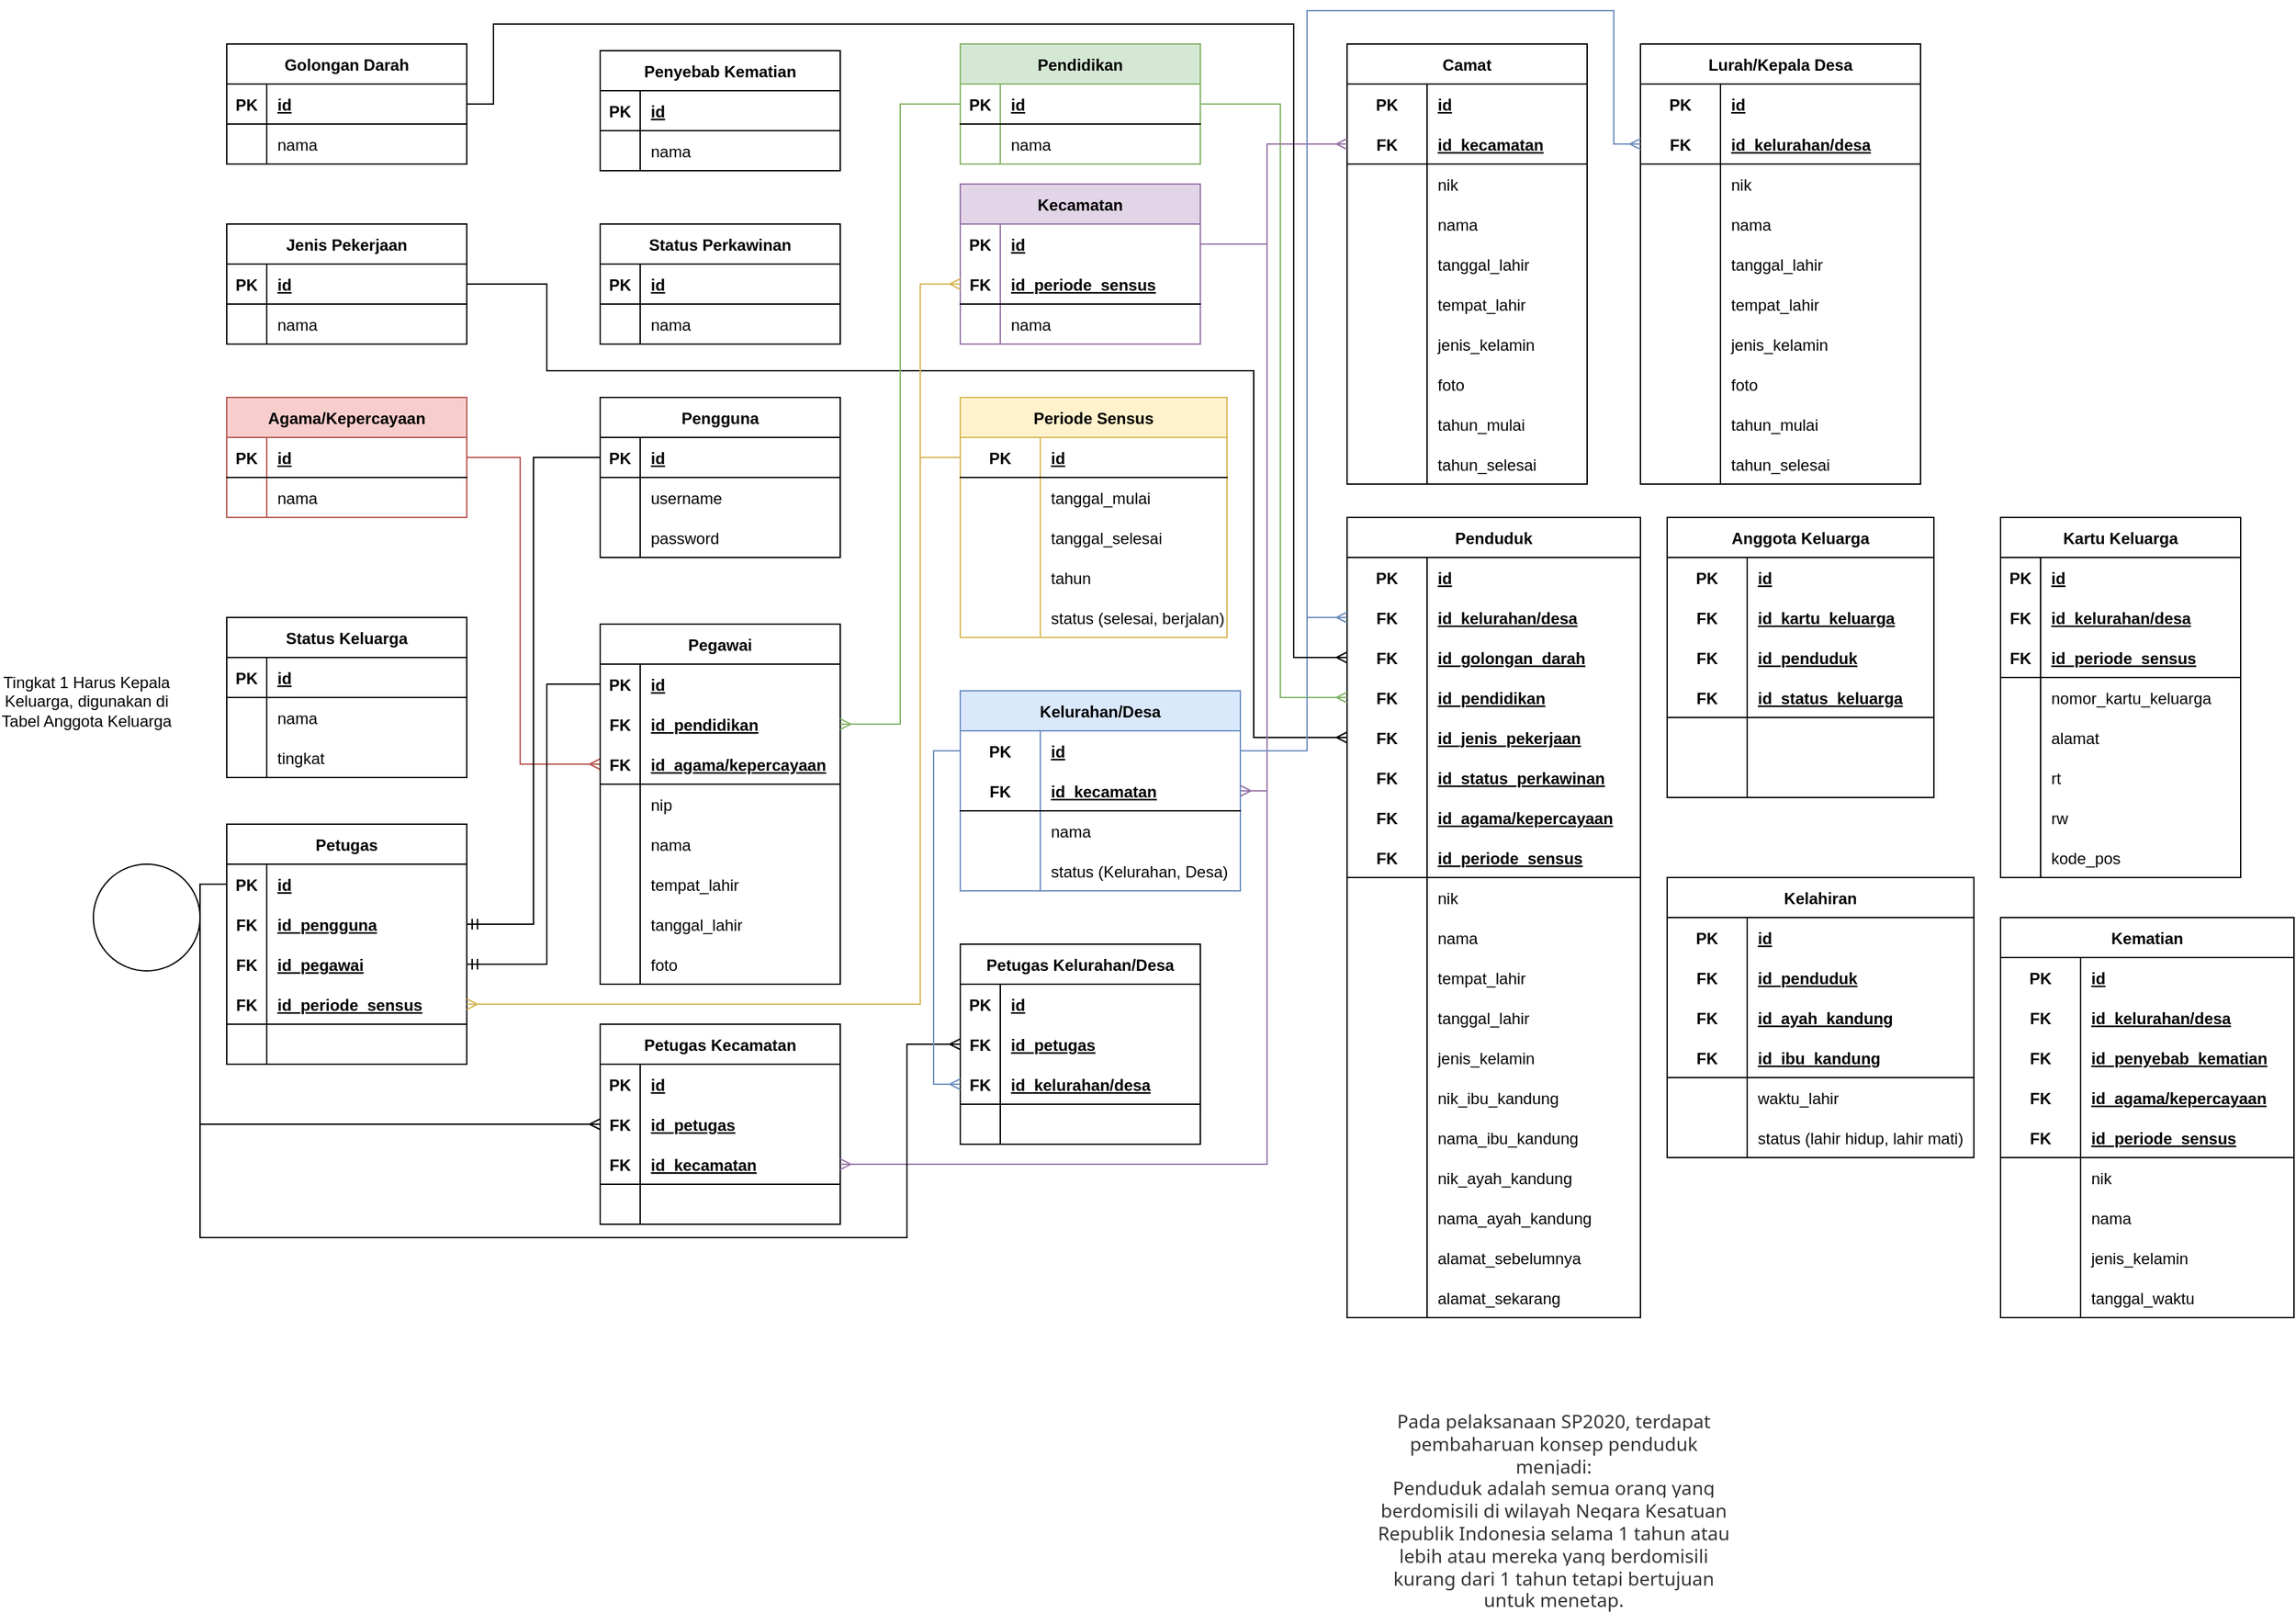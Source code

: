 <mxfile version="20.7.4" type="device"><diagram id="4jOwPsVgKDQhWx9BjGAM" name="Master"><mxGraphModel dx="3118" dy="868" grid="1" gridSize="10" guides="1" tooltips="1" connect="1" arrows="1" fold="1" page="1" pageScale="1" pageWidth="850" pageHeight="1100" math="0" shadow="0"><root><mxCell id="0"/><mxCell id="1" parent="0"/><mxCell id="u_w6uyxp3wwaC26uKRI_-53" value="Camat" style="shape=table;startSize=30;container=1;collapsible=1;childLayout=tableLayout;fixedRows=1;rowLines=0;fontStyle=1;align=center;resizeLast=1;" parent="1" vertex="1"><mxGeometry x="20" y="115" width="180" height="330" as="geometry"/></mxCell><mxCell id="u_w6uyxp3wwaC26uKRI_-54" value="" style="shape=tableRow;horizontal=0;startSize=0;swimlaneHead=0;swimlaneBody=0;fillColor=none;collapsible=0;dropTarget=0;points=[[0,0.5],[1,0.5]];portConstraint=eastwest;top=0;left=0;right=0;bottom=0;" parent="u_w6uyxp3wwaC26uKRI_-53" vertex="1"><mxGeometry y="30" width="180" height="30" as="geometry"/></mxCell><mxCell id="u_w6uyxp3wwaC26uKRI_-55" value="PK" style="shape=partialRectangle;connectable=0;fillColor=none;top=0;left=0;bottom=0;right=0;fontStyle=1;overflow=hidden;" parent="u_w6uyxp3wwaC26uKRI_-54" vertex="1"><mxGeometry width="60" height="30" as="geometry"><mxRectangle width="60" height="30" as="alternateBounds"/></mxGeometry></mxCell><mxCell id="u_w6uyxp3wwaC26uKRI_-56" value="id" style="shape=partialRectangle;connectable=0;fillColor=none;top=0;left=0;bottom=0;right=0;align=left;spacingLeft=6;fontStyle=5;overflow=hidden;" parent="u_w6uyxp3wwaC26uKRI_-54" vertex="1"><mxGeometry x="60" width="120" height="30" as="geometry"><mxRectangle width="120" height="30" as="alternateBounds"/></mxGeometry></mxCell><mxCell id="u_w6uyxp3wwaC26uKRI_-57" value="" style="shape=tableRow;horizontal=0;startSize=0;swimlaneHead=0;swimlaneBody=0;fillColor=none;collapsible=0;dropTarget=0;points=[[0,0.5],[1,0.5]];portConstraint=eastwest;top=0;left=0;right=0;bottom=1;" parent="u_w6uyxp3wwaC26uKRI_-53" vertex="1"><mxGeometry y="60" width="180" height="30" as="geometry"/></mxCell><mxCell id="u_w6uyxp3wwaC26uKRI_-58" value="FK" style="shape=partialRectangle;connectable=0;fillColor=none;top=0;left=0;bottom=0;right=0;fontStyle=1;overflow=hidden;" parent="u_w6uyxp3wwaC26uKRI_-57" vertex="1"><mxGeometry width="60" height="30" as="geometry"><mxRectangle width="60" height="30" as="alternateBounds"/></mxGeometry></mxCell><mxCell id="u_w6uyxp3wwaC26uKRI_-59" value="id_kecamatan" style="shape=partialRectangle;connectable=0;fillColor=none;top=0;left=0;bottom=0;right=0;align=left;spacingLeft=6;fontStyle=5;overflow=hidden;" parent="u_w6uyxp3wwaC26uKRI_-57" vertex="1"><mxGeometry x="60" width="120" height="30" as="geometry"><mxRectangle width="120" height="30" as="alternateBounds"/></mxGeometry></mxCell><mxCell id="u_w6uyxp3wwaC26uKRI_-60" value="" style="shape=tableRow;horizontal=0;startSize=0;swimlaneHead=0;swimlaneBody=0;fillColor=none;collapsible=0;dropTarget=0;points=[[0,0.5],[1,0.5]];portConstraint=eastwest;top=0;left=0;right=0;bottom=0;" parent="u_w6uyxp3wwaC26uKRI_-53" vertex="1"><mxGeometry y="90" width="180" height="30" as="geometry"/></mxCell><mxCell id="u_w6uyxp3wwaC26uKRI_-61" value="" style="shape=partialRectangle;connectable=0;fillColor=none;top=0;left=0;bottom=0;right=0;editable=1;overflow=hidden;" parent="u_w6uyxp3wwaC26uKRI_-60" vertex="1"><mxGeometry width="60" height="30" as="geometry"><mxRectangle width="60" height="30" as="alternateBounds"/></mxGeometry></mxCell><mxCell id="u_w6uyxp3wwaC26uKRI_-62" value="nik" style="shape=partialRectangle;connectable=0;fillColor=none;top=0;left=0;bottom=0;right=0;align=left;spacingLeft=6;overflow=hidden;" parent="u_w6uyxp3wwaC26uKRI_-60" vertex="1"><mxGeometry x="60" width="120" height="30" as="geometry"><mxRectangle width="120" height="30" as="alternateBounds"/></mxGeometry></mxCell><mxCell id="ZD9i-9Zez_1_ue-DsgaJ-52" value="" style="shape=tableRow;horizontal=0;startSize=0;swimlaneHead=0;swimlaneBody=0;fillColor=none;collapsible=0;dropTarget=0;points=[[0,0.5],[1,0.5]];portConstraint=eastwest;top=0;left=0;right=0;bottom=0;" parent="u_w6uyxp3wwaC26uKRI_-53" vertex="1"><mxGeometry y="120" width="180" height="30" as="geometry"/></mxCell><mxCell id="ZD9i-9Zez_1_ue-DsgaJ-53" value="" style="shape=partialRectangle;connectable=0;fillColor=none;top=0;left=0;bottom=0;right=0;editable=1;overflow=hidden;" parent="ZD9i-9Zez_1_ue-DsgaJ-52" vertex="1"><mxGeometry width="60" height="30" as="geometry"><mxRectangle width="60" height="30" as="alternateBounds"/></mxGeometry></mxCell><mxCell id="ZD9i-9Zez_1_ue-DsgaJ-54" value="nama" style="shape=partialRectangle;connectable=0;fillColor=none;top=0;left=0;bottom=0;right=0;align=left;spacingLeft=6;overflow=hidden;" parent="ZD9i-9Zez_1_ue-DsgaJ-52" vertex="1"><mxGeometry x="60" width="120" height="30" as="geometry"><mxRectangle width="120" height="30" as="alternateBounds"/></mxGeometry></mxCell><mxCell id="u_w6uyxp3wwaC26uKRI_-63" value="" style="shape=tableRow;horizontal=0;startSize=0;swimlaneHead=0;swimlaneBody=0;fillColor=none;collapsible=0;dropTarget=0;points=[[0,0.5],[1,0.5]];portConstraint=eastwest;top=0;left=0;right=0;bottom=0;" parent="u_w6uyxp3wwaC26uKRI_-53" vertex="1"><mxGeometry y="150" width="180" height="30" as="geometry"/></mxCell><mxCell id="u_w6uyxp3wwaC26uKRI_-64" value="" style="shape=partialRectangle;connectable=0;fillColor=none;top=0;left=0;bottom=0;right=0;editable=1;overflow=hidden;" parent="u_w6uyxp3wwaC26uKRI_-63" vertex="1"><mxGeometry width="60" height="30" as="geometry"><mxRectangle width="60" height="30" as="alternateBounds"/></mxGeometry></mxCell><mxCell id="u_w6uyxp3wwaC26uKRI_-65" value="tanggal_lahir" style="shape=partialRectangle;connectable=0;fillColor=none;top=0;left=0;bottom=0;right=0;align=left;spacingLeft=6;overflow=hidden;" parent="u_w6uyxp3wwaC26uKRI_-63" vertex="1"><mxGeometry x="60" width="120" height="30" as="geometry"><mxRectangle width="120" height="30" as="alternateBounds"/></mxGeometry></mxCell><mxCell id="ZD9i-9Zez_1_ue-DsgaJ-40" value="" style="shape=tableRow;horizontal=0;startSize=0;swimlaneHead=0;swimlaneBody=0;fillColor=none;collapsible=0;dropTarget=0;points=[[0,0.5],[1,0.5]];portConstraint=eastwest;top=0;left=0;right=0;bottom=0;" parent="u_w6uyxp3wwaC26uKRI_-53" vertex="1"><mxGeometry y="180" width="180" height="30" as="geometry"/></mxCell><mxCell id="ZD9i-9Zez_1_ue-DsgaJ-41" value="" style="shape=partialRectangle;connectable=0;fillColor=none;top=0;left=0;bottom=0;right=0;editable=1;overflow=hidden;" parent="ZD9i-9Zez_1_ue-DsgaJ-40" vertex="1"><mxGeometry width="60" height="30" as="geometry"><mxRectangle width="60" height="30" as="alternateBounds"/></mxGeometry></mxCell><mxCell id="ZD9i-9Zez_1_ue-DsgaJ-42" value="tempat_lahir" style="shape=partialRectangle;connectable=0;fillColor=none;top=0;left=0;bottom=0;right=0;align=left;spacingLeft=6;overflow=hidden;" parent="ZD9i-9Zez_1_ue-DsgaJ-40" vertex="1"><mxGeometry x="60" width="120" height="30" as="geometry"><mxRectangle width="120" height="30" as="alternateBounds"/></mxGeometry></mxCell><mxCell id="ZD9i-9Zez_1_ue-DsgaJ-43" value="" style="shape=tableRow;horizontal=0;startSize=0;swimlaneHead=0;swimlaneBody=0;fillColor=none;collapsible=0;dropTarget=0;points=[[0,0.5],[1,0.5]];portConstraint=eastwest;top=0;left=0;right=0;bottom=0;" parent="u_w6uyxp3wwaC26uKRI_-53" vertex="1"><mxGeometry y="210" width="180" height="30" as="geometry"/></mxCell><mxCell id="ZD9i-9Zez_1_ue-DsgaJ-44" value="" style="shape=partialRectangle;connectable=0;fillColor=none;top=0;left=0;bottom=0;right=0;editable=1;overflow=hidden;" parent="ZD9i-9Zez_1_ue-DsgaJ-43" vertex="1"><mxGeometry width="60" height="30" as="geometry"><mxRectangle width="60" height="30" as="alternateBounds"/></mxGeometry></mxCell><mxCell id="ZD9i-9Zez_1_ue-DsgaJ-45" value="jenis_kelamin" style="shape=partialRectangle;connectable=0;fillColor=none;top=0;left=0;bottom=0;right=0;align=left;spacingLeft=6;overflow=hidden;" parent="ZD9i-9Zez_1_ue-DsgaJ-43" vertex="1"><mxGeometry x="60" width="120" height="30" as="geometry"><mxRectangle width="120" height="30" as="alternateBounds"/></mxGeometry></mxCell><mxCell id="ZD9i-9Zez_1_ue-DsgaJ-46" value="" style="shape=tableRow;horizontal=0;startSize=0;swimlaneHead=0;swimlaneBody=0;fillColor=none;collapsible=0;dropTarget=0;points=[[0,0.5],[1,0.5]];portConstraint=eastwest;top=0;left=0;right=0;bottom=0;" parent="u_w6uyxp3wwaC26uKRI_-53" vertex="1"><mxGeometry y="240" width="180" height="30" as="geometry"/></mxCell><mxCell id="ZD9i-9Zez_1_ue-DsgaJ-47" value="" style="shape=partialRectangle;connectable=0;fillColor=none;top=0;left=0;bottom=0;right=0;editable=1;overflow=hidden;" parent="ZD9i-9Zez_1_ue-DsgaJ-46" vertex="1"><mxGeometry width="60" height="30" as="geometry"><mxRectangle width="60" height="30" as="alternateBounds"/></mxGeometry></mxCell><mxCell id="ZD9i-9Zez_1_ue-DsgaJ-48" value="foto" style="shape=partialRectangle;connectable=0;fillColor=none;top=0;left=0;bottom=0;right=0;align=left;spacingLeft=6;overflow=hidden;" parent="ZD9i-9Zez_1_ue-DsgaJ-46" vertex="1"><mxGeometry x="60" width="120" height="30" as="geometry"><mxRectangle width="120" height="30" as="alternateBounds"/></mxGeometry></mxCell><mxCell id="ZD9i-9Zez_1_ue-DsgaJ-49" value="" style="shape=tableRow;horizontal=0;startSize=0;swimlaneHead=0;swimlaneBody=0;fillColor=none;collapsible=0;dropTarget=0;points=[[0,0.5],[1,0.5]];portConstraint=eastwest;top=0;left=0;right=0;bottom=0;" parent="u_w6uyxp3wwaC26uKRI_-53" vertex="1"><mxGeometry y="270" width="180" height="30" as="geometry"/></mxCell><mxCell id="ZD9i-9Zez_1_ue-DsgaJ-50" value="" style="shape=partialRectangle;connectable=0;fillColor=none;top=0;left=0;bottom=0;right=0;editable=1;overflow=hidden;" parent="ZD9i-9Zez_1_ue-DsgaJ-49" vertex="1"><mxGeometry width="60" height="30" as="geometry"><mxRectangle width="60" height="30" as="alternateBounds"/></mxGeometry></mxCell><mxCell id="ZD9i-9Zez_1_ue-DsgaJ-51" value="tahun_mulai" style="shape=partialRectangle;connectable=0;fillColor=none;top=0;left=0;bottom=0;right=0;align=left;spacingLeft=6;overflow=hidden;" parent="ZD9i-9Zez_1_ue-DsgaJ-49" vertex="1"><mxGeometry x="60" width="120" height="30" as="geometry"><mxRectangle width="120" height="30" as="alternateBounds"/></mxGeometry></mxCell><mxCell id="ZD9i-9Zez_1_ue-DsgaJ-58" value="" style="shape=tableRow;horizontal=0;startSize=0;swimlaneHead=0;swimlaneBody=0;fillColor=none;collapsible=0;dropTarget=0;points=[[0,0.5],[1,0.5]];portConstraint=eastwest;top=0;left=0;right=0;bottom=0;" parent="u_w6uyxp3wwaC26uKRI_-53" vertex="1"><mxGeometry y="300" width="180" height="30" as="geometry"/></mxCell><mxCell id="ZD9i-9Zez_1_ue-DsgaJ-59" value="" style="shape=partialRectangle;connectable=0;fillColor=none;top=0;left=0;bottom=0;right=0;editable=1;overflow=hidden;" parent="ZD9i-9Zez_1_ue-DsgaJ-58" vertex="1"><mxGeometry width="60" height="30" as="geometry"><mxRectangle width="60" height="30" as="alternateBounds"/></mxGeometry></mxCell><mxCell id="ZD9i-9Zez_1_ue-DsgaJ-60" value="tahun_selesai" style="shape=partialRectangle;connectable=0;fillColor=none;top=0;left=0;bottom=0;right=0;align=left;spacingLeft=6;overflow=hidden;" parent="ZD9i-9Zez_1_ue-DsgaJ-58" vertex="1"><mxGeometry x="60" width="120" height="30" as="geometry"><mxRectangle width="120" height="30" as="alternateBounds"/></mxGeometry></mxCell><mxCell id="u_w6uyxp3wwaC26uKRI_-133" value="Penduduk" style="shape=table;startSize=30;container=1;collapsible=1;childLayout=tableLayout;fixedRows=1;rowLines=0;fontStyle=1;align=center;resizeLast=1;" parent="1" vertex="1"><mxGeometry x="20" y="470" width="220" height="600" as="geometry"/></mxCell><mxCell id="u_w6uyxp3wwaC26uKRI_-134" value="" style="shape=tableRow;horizontal=0;startSize=0;swimlaneHead=0;swimlaneBody=0;fillColor=none;collapsible=0;dropTarget=0;points=[[0,0.5],[1,0.5]];portConstraint=eastwest;top=0;left=0;right=0;bottom=0;" parent="u_w6uyxp3wwaC26uKRI_-133" vertex="1"><mxGeometry y="30" width="220" height="30" as="geometry"/></mxCell><mxCell id="u_w6uyxp3wwaC26uKRI_-135" value="PK" style="shape=partialRectangle;connectable=0;fillColor=none;top=0;left=0;bottom=0;right=0;fontStyle=1;overflow=hidden;" parent="u_w6uyxp3wwaC26uKRI_-134" vertex="1"><mxGeometry width="60" height="30" as="geometry"><mxRectangle width="60" height="30" as="alternateBounds"/></mxGeometry></mxCell><mxCell id="u_w6uyxp3wwaC26uKRI_-136" value="id" style="shape=partialRectangle;connectable=0;fillColor=none;top=0;left=0;bottom=0;right=0;align=left;spacingLeft=6;fontStyle=5;overflow=hidden;" parent="u_w6uyxp3wwaC26uKRI_-134" vertex="1"><mxGeometry x="60" width="160" height="30" as="geometry"><mxRectangle width="160" height="30" as="alternateBounds"/></mxGeometry></mxCell><mxCell id="u_w6uyxp3wwaC26uKRI_-146" value="" style="shape=tableRow;horizontal=0;startSize=0;swimlaneHead=0;swimlaneBody=0;fillColor=none;collapsible=0;dropTarget=0;points=[[0,0.5],[1,0.5]];portConstraint=eastwest;top=0;left=0;right=0;bottom=0;" parent="u_w6uyxp3wwaC26uKRI_-133" vertex="1"><mxGeometry y="60" width="220" height="30" as="geometry"/></mxCell><mxCell id="u_w6uyxp3wwaC26uKRI_-147" value="FK" style="shape=partialRectangle;connectable=0;fillColor=none;top=0;left=0;bottom=0;right=0;fontStyle=1;overflow=hidden;" parent="u_w6uyxp3wwaC26uKRI_-146" vertex="1"><mxGeometry width="60" height="30" as="geometry"><mxRectangle width="60" height="30" as="alternateBounds"/></mxGeometry></mxCell><mxCell id="u_w6uyxp3wwaC26uKRI_-148" value="id_kelurahan/desa" style="shape=partialRectangle;connectable=0;fillColor=none;top=0;left=0;bottom=0;right=0;align=left;spacingLeft=6;fontStyle=5;overflow=hidden;" parent="u_w6uyxp3wwaC26uKRI_-146" vertex="1"><mxGeometry x="60" width="160" height="30" as="geometry"><mxRectangle width="160" height="30" as="alternateBounds"/></mxGeometry></mxCell><mxCell id="UrOCN94g2OeBeksiQcSt-41" value="" style="shape=tableRow;horizontal=0;startSize=0;swimlaneHead=0;swimlaneBody=0;fillColor=none;collapsible=0;dropTarget=0;points=[[0,0.5],[1,0.5]];portConstraint=eastwest;top=0;left=0;right=0;bottom=0;" parent="u_w6uyxp3wwaC26uKRI_-133" vertex="1"><mxGeometry y="90" width="220" height="30" as="geometry"/></mxCell><mxCell id="UrOCN94g2OeBeksiQcSt-42" value="FK" style="shape=partialRectangle;connectable=0;fillColor=none;top=0;left=0;bottom=0;right=0;fontStyle=1;overflow=hidden;" parent="UrOCN94g2OeBeksiQcSt-41" vertex="1"><mxGeometry width="60" height="30" as="geometry"><mxRectangle width="60" height="30" as="alternateBounds"/></mxGeometry></mxCell><mxCell id="UrOCN94g2OeBeksiQcSt-43" value="id_golongan_darah" style="shape=partialRectangle;connectable=0;fillColor=none;top=0;left=0;bottom=0;right=0;align=left;spacingLeft=6;fontStyle=5;overflow=hidden;" parent="UrOCN94g2OeBeksiQcSt-41" vertex="1"><mxGeometry x="60" width="160" height="30" as="geometry"><mxRectangle width="160" height="30" as="alternateBounds"/></mxGeometry></mxCell><mxCell id="wCiGfedRI5ZWrKa5ZUyC-8" value="" style="shape=tableRow;horizontal=0;startSize=0;swimlaneHead=0;swimlaneBody=0;fillColor=none;collapsible=0;dropTarget=0;points=[[0,0.5],[1,0.5]];portConstraint=eastwest;top=0;left=0;right=0;bottom=0;" parent="u_w6uyxp3wwaC26uKRI_-133" vertex="1"><mxGeometry y="120" width="220" height="30" as="geometry"/></mxCell><mxCell id="wCiGfedRI5ZWrKa5ZUyC-9" value="FK" style="shape=partialRectangle;connectable=0;fillColor=none;top=0;left=0;bottom=0;right=0;fontStyle=1;overflow=hidden;" parent="wCiGfedRI5ZWrKa5ZUyC-8" vertex="1"><mxGeometry width="60" height="30" as="geometry"><mxRectangle width="60" height="30" as="alternateBounds"/></mxGeometry></mxCell><mxCell id="wCiGfedRI5ZWrKa5ZUyC-10" value="id_pendidikan" style="shape=partialRectangle;connectable=0;fillColor=none;top=0;left=0;bottom=0;right=0;align=left;spacingLeft=6;fontStyle=5;overflow=hidden;" parent="wCiGfedRI5ZWrKa5ZUyC-8" vertex="1"><mxGeometry x="60" width="160" height="30" as="geometry"><mxRectangle width="160" height="30" as="alternateBounds"/></mxGeometry></mxCell><mxCell id="UrOCN94g2OeBeksiQcSt-224" value="" style="shape=tableRow;horizontal=0;startSize=0;swimlaneHead=0;swimlaneBody=0;fillColor=none;collapsible=0;dropTarget=0;points=[[0,0.5],[1,0.5]];portConstraint=eastwest;top=0;left=0;right=0;bottom=0;" parent="u_w6uyxp3wwaC26uKRI_-133" vertex="1"><mxGeometry y="150" width="220" height="30" as="geometry"/></mxCell><mxCell id="UrOCN94g2OeBeksiQcSt-225" value="FK" style="shape=partialRectangle;connectable=0;fillColor=none;top=0;left=0;bottom=0;right=0;fontStyle=1;overflow=hidden;" parent="UrOCN94g2OeBeksiQcSt-224" vertex="1"><mxGeometry width="60" height="30" as="geometry"><mxRectangle width="60" height="30" as="alternateBounds"/></mxGeometry></mxCell><mxCell id="UrOCN94g2OeBeksiQcSt-226" value="id_jenis_pekerjaan" style="shape=partialRectangle;connectable=0;fillColor=none;top=0;left=0;bottom=0;right=0;align=left;spacingLeft=6;fontStyle=5;overflow=hidden;" parent="UrOCN94g2OeBeksiQcSt-224" vertex="1"><mxGeometry x="60" width="160" height="30" as="geometry"><mxRectangle width="160" height="30" as="alternateBounds"/></mxGeometry></mxCell><mxCell id="3faMShliyJkUtvGvSVUz-29" value="" style="shape=tableRow;horizontal=0;startSize=0;swimlaneHead=0;swimlaneBody=0;fillColor=none;collapsible=0;dropTarget=0;points=[[0,0.5],[1,0.5]];portConstraint=eastwest;top=0;left=0;right=0;bottom=0;" parent="u_w6uyxp3wwaC26uKRI_-133" vertex="1"><mxGeometry y="180" width="220" height="30" as="geometry"/></mxCell><mxCell id="3faMShliyJkUtvGvSVUz-30" value="FK" style="shape=partialRectangle;connectable=0;fillColor=none;top=0;left=0;bottom=0;right=0;fontStyle=1;overflow=hidden;" parent="3faMShliyJkUtvGvSVUz-29" vertex="1"><mxGeometry width="60" height="30" as="geometry"><mxRectangle width="60" height="30" as="alternateBounds"/></mxGeometry></mxCell><mxCell id="3faMShliyJkUtvGvSVUz-31" value="id_status_perkawinan" style="shape=partialRectangle;connectable=0;fillColor=none;top=0;left=0;bottom=0;right=0;align=left;spacingLeft=6;fontStyle=5;overflow=hidden;" parent="3faMShliyJkUtvGvSVUz-29" vertex="1"><mxGeometry x="60" width="160" height="30" as="geometry"><mxRectangle width="160" height="30" as="alternateBounds"/></mxGeometry></mxCell><mxCell id="mODlFRPY12bBRYAumJnT-2" value="" style="shape=tableRow;horizontal=0;startSize=0;swimlaneHead=0;swimlaneBody=0;fillColor=none;collapsible=0;dropTarget=0;points=[[0,0.5],[1,0.5]];portConstraint=eastwest;top=0;left=0;right=0;bottom=0;" parent="u_w6uyxp3wwaC26uKRI_-133" vertex="1"><mxGeometry y="210" width="220" height="30" as="geometry"/></mxCell><mxCell id="mODlFRPY12bBRYAumJnT-3" value="FK" style="shape=partialRectangle;connectable=0;fillColor=none;top=0;left=0;bottom=0;right=0;fontStyle=1;overflow=hidden;" parent="mODlFRPY12bBRYAumJnT-2" vertex="1"><mxGeometry width="60" height="30" as="geometry"><mxRectangle width="60" height="30" as="alternateBounds"/></mxGeometry></mxCell><mxCell id="mODlFRPY12bBRYAumJnT-4" value="id_agama/kepercayaan" style="shape=partialRectangle;connectable=0;fillColor=none;top=0;left=0;bottom=0;right=0;align=left;spacingLeft=6;fontStyle=5;overflow=hidden;" parent="mODlFRPY12bBRYAumJnT-2" vertex="1"><mxGeometry x="60" width="160" height="30" as="geometry"><mxRectangle width="160" height="30" as="alternateBounds"/></mxGeometry></mxCell><mxCell id="u_w6uyxp3wwaC26uKRI_-137" value="" style="shape=tableRow;horizontal=0;startSize=0;swimlaneHead=0;swimlaneBody=0;fillColor=none;collapsible=0;dropTarget=0;points=[[0,0.5],[1,0.5]];portConstraint=eastwest;top=0;left=0;right=0;bottom=1;" parent="u_w6uyxp3wwaC26uKRI_-133" vertex="1"><mxGeometry y="240" width="220" height="30" as="geometry"/></mxCell><mxCell id="u_w6uyxp3wwaC26uKRI_-138" value="FK" style="shape=partialRectangle;connectable=0;fillColor=none;top=0;left=0;bottom=0;right=0;fontStyle=1;overflow=hidden;" parent="u_w6uyxp3wwaC26uKRI_-137" vertex="1"><mxGeometry width="60" height="30" as="geometry"><mxRectangle width="60" height="30" as="alternateBounds"/></mxGeometry></mxCell><mxCell id="u_w6uyxp3wwaC26uKRI_-139" value="id_periode_sensus" style="shape=partialRectangle;connectable=0;fillColor=none;top=0;left=0;bottom=0;right=0;align=left;spacingLeft=6;fontStyle=5;overflow=hidden;" parent="u_w6uyxp3wwaC26uKRI_-137" vertex="1"><mxGeometry x="60" width="160" height="30" as="geometry"><mxRectangle width="160" height="30" as="alternateBounds"/></mxGeometry></mxCell><mxCell id="UrOCN94g2OeBeksiQcSt-44" value="" style="shape=tableRow;horizontal=0;startSize=0;swimlaneHead=0;swimlaneBody=0;fillColor=none;collapsible=0;dropTarget=0;points=[[0,0.5],[1,0.5]];portConstraint=eastwest;top=0;left=0;right=0;bottom=0;" parent="u_w6uyxp3wwaC26uKRI_-133" vertex="1"><mxGeometry y="270" width="220" height="30" as="geometry"/></mxCell><mxCell id="UrOCN94g2OeBeksiQcSt-45" value="" style="shape=partialRectangle;connectable=0;fillColor=none;top=0;left=0;bottom=0;right=0;editable=1;overflow=hidden;" parent="UrOCN94g2OeBeksiQcSt-44" vertex="1"><mxGeometry width="60" height="30" as="geometry"><mxRectangle width="60" height="30" as="alternateBounds"/></mxGeometry></mxCell><mxCell id="UrOCN94g2OeBeksiQcSt-46" value="nik" style="shape=partialRectangle;connectable=0;fillColor=none;top=0;left=0;bottom=0;right=0;align=left;spacingLeft=6;overflow=hidden;" parent="UrOCN94g2OeBeksiQcSt-44" vertex="1"><mxGeometry x="60" width="160" height="30" as="geometry"><mxRectangle width="160" height="30" as="alternateBounds"/></mxGeometry></mxCell><mxCell id="UrOCN94g2OeBeksiQcSt-13" value="" style="shape=tableRow;horizontal=0;startSize=0;swimlaneHead=0;swimlaneBody=0;fillColor=none;collapsible=0;dropTarget=0;points=[[0,0.5],[1,0.5]];portConstraint=eastwest;top=0;left=0;right=0;bottom=0;" parent="u_w6uyxp3wwaC26uKRI_-133" vertex="1"><mxGeometry y="300" width="220" height="30" as="geometry"/></mxCell><mxCell id="UrOCN94g2OeBeksiQcSt-14" value="" style="shape=partialRectangle;connectable=0;fillColor=none;top=0;left=0;bottom=0;right=0;editable=1;overflow=hidden;" parent="UrOCN94g2OeBeksiQcSt-13" vertex="1"><mxGeometry width="60" height="30" as="geometry"><mxRectangle width="60" height="30" as="alternateBounds"/></mxGeometry></mxCell><mxCell id="UrOCN94g2OeBeksiQcSt-15" value="nama" style="shape=partialRectangle;connectable=0;fillColor=none;top=0;left=0;bottom=0;right=0;align=left;spacingLeft=6;overflow=hidden;" parent="UrOCN94g2OeBeksiQcSt-13" vertex="1"><mxGeometry x="60" width="160" height="30" as="geometry"><mxRectangle width="160" height="30" as="alternateBounds"/></mxGeometry></mxCell><mxCell id="u_w6uyxp3wwaC26uKRI_-143" value="" style="shape=tableRow;horizontal=0;startSize=0;swimlaneHead=0;swimlaneBody=0;fillColor=none;collapsible=0;dropTarget=0;points=[[0,0.5],[1,0.5]];portConstraint=eastwest;top=0;left=0;right=0;bottom=0;" parent="u_w6uyxp3wwaC26uKRI_-133" vertex="1"><mxGeometry y="330" width="220" height="30" as="geometry"/></mxCell><mxCell id="u_w6uyxp3wwaC26uKRI_-144" value="" style="shape=partialRectangle;connectable=0;fillColor=none;top=0;left=0;bottom=0;right=0;editable=1;overflow=hidden;" parent="u_w6uyxp3wwaC26uKRI_-143" vertex="1"><mxGeometry width="60" height="30" as="geometry"><mxRectangle width="60" height="30" as="alternateBounds"/></mxGeometry></mxCell><mxCell id="u_w6uyxp3wwaC26uKRI_-145" value="tempat_lahir" style="shape=partialRectangle;connectable=0;fillColor=none;top=0;left=0;bottom=0;right=0;align=left;spacingLeft=6;overflow=hidden;" parent="u_w6uyxp3wwaC26uKRI_-143" vertex="1"><mxGeometry x="60" width="160" height="30" as="geometry"><mxRectangle width="160" height="30" as="alternateBounds"/></mxGeometry></mxCell><mxCell id="UrOCN94g2OeBeksiQcSt-4" value="" style="shape=tableRow;horizontal=0;startSize=0;swimlaneHead=0;swimlaneBody=0;fillColor=none;collapsible=0;dropTarget=0;points=[[0,0.5],[1,0.5]];portConstraint=eastwest;top=0;left=0;right=0;bottom=0;" parent="u_w6uyxp3wwaC26uKRI_-133" vertex="1"><mxGeometry y="360" width="220" height="30" as="geometry"/></mxCell><mxCell id="UrOCN94g2OeBeksiQcSt-5" value="" style="shape=partialRectangle;connectable=0;fillColor=none;top=0;left=0;bottom=0;right=0;editable=1;overflow=hidden;" parent="UrOCN94g2OeBeksiQcSt-4" vertex="1"><mxGeometry width="60" height="30" as="geometry"><mxRectangle width="60" height="30" as="alternateBounds"/></mxGeometry></mxCell><mxCell id="UrOCN94g2OeBeksiQcSt-6" value="tanggal_lahir" style="shape=partialRectangle;connectable=0;fillColor=none;top=0;left=0;bottom=0;right=0;align=left;spacingLeft=6;overflow=hidden;" parent="UrOCN94g2OeBeksiQcSt-4" vertex="1"><mxGeometry x="60" width="160" height="30" as="geometry"><mxRectangle width="160" height="30" as="alternateBounds"/></mxGeometry></mxCell><mxCell id="UrOCN94g2OeBeksiQcSt-10" value="" style="shape=tableRow;horizontal=0;startSize=0;swimlaneHead=0;swimlaneBody=0;fillColor=none;collapsible=0;dropTarget=0;points=[[0,0.5],[1,0.5]];portConstraint=eastwest;top=0;left=0;right=0;bottom=0;" parent="u_w6uyxp3wwaC26uKRI_-133" vertex="1"><mxGeometry y="390" width="220" height="30" as="geometry"/></mxCell><mxCell id="UrOCN94g2OeBeksiQcSt-11" value="" style="shape=partialRectangle;connectable=0;fillColor=none;top=0;left=0;bottom=0;right=0;editable=1;overflow=hidden;" parent="UrOCN94g2OeBeksiQcSt-10" vertex="1"><mxGeometry width="60" height="30" as="geometry"><mxRectangle width="60" height="30" as="alternateBounds"/></mxGeometry></mxCell><mxCell id="UrOCN94g2OeBeksiQcSt-12" value="jenis_kelamin" style="shape=partialRectangle;connectable=0;fillColor=none;top=0;left=0;bottom=0;right=0;align=left;spacingLeft=6;overflow=hidden;" parent="UrOCN94g2OeBeksiQcSt-10" vertex="1"><mxGeometry x="60" width="160" height="30" as="geometry"><mxRectangle width="160" height="30" as="alternateBounds"/></mxGeometry></mxCell><mxCell id="UrOCN94g2OeBeksiQcSt-59" value="" style="shape=tableRow;horizontal=0;startSize=0;swimlaneHead=0;swimlaneBody=0;fillColor=none;collapsible=0;dropTarget=0;points=[[0,0.5],[1,0.5]];portConstraint=eastwest;top=0;left=0;right=0;bottom=0;" parent="u_w6uyxp3wwaC26uKRI_-133" vertex="1"><mxGeometry y="420" width="220" height="30" as="geometry"/></mxCell><mxCell id="UrOCN94g2OeBeksiQcSt-60" value="" style="shape=partialRectangle;connectable=0;fillColor=none;top=0;left=0;bottom=0;right=0;editable=1;overflow=hidden;" parent="UrOCN94g2OeBeksiQcSt-59" vertex="1"><mxGeometry width="60" height="30" as="geometry"><mxRectangle width="60" height="30" as="alternateBounds"/></mxGeometry></mxCell><mxCell id="UrOCN94g2OeBeksiQcSt-61" value="nik_ibu_kandung" style="shape=partialRectangle;connectable=0;fillColor=none;top=0;left=0;bottom=0;right=0;align=left;spacingLeft=6;overflow=hidden;" parent="UrOCN94g2OeBeksiQcSt-59" vertex="1"><mxGeometry x="60" width="160" height="30" as="geometry"><mxRectangle width="160" height="30" as="alternateBounds"/></mxGeometry></mxCell><mxCell id="UrOCN94g2OeBeksiQcSt-62" value="" style="shape=tableRow;horizontal=0;startSize=0;swimlaneHead=0;swimlaneBody=0;fillColor=none;collapsible=0;dropTarget=0;points=[[0,0.5],[1,0.5]];portConstraint=eastwest;top=0;left=0;right=0;bottom=0;" parent="u_w6uyxp3wwaC26uKRI_-133" vertex="1"><mxGeometry y="450" width="220" height="30" as="geometry"/></mxCell><mxCell id="UrOCN94g2OeBeksiQcSt-63" value="" style="shape=partialRectangle;connectable=0;fillColor=none;top=0;left=0;bottom=0;right=0;editable=1;overflow=hidden;" parent="UrOCN94g2OeBeksiQcSt-62" vertex="1"><mxGeometry width="60" height="30" as="geometry"><mxRectangle width="60" height="30" as="alternateBounds"/></mxGeometry></mxCell><mxCell id="UrOCN94g2OeBeksiQcSt-64" value="nama_ibu_kandung" style="shape=partialRectangle;connectable=0;fillColor=none;top=0;left=0;bottom=0;right=0;align=left;spacingLeft=6;overflow=hidden;" parent="UrOCN94g2OeBeksiQcSt-62" vertex="1"><mxGeometry x="60" width="160" height="30" as="geometry"><mxRectangle width="160" height="30" as="alternateBounds"/></mxGeometry></mxCell><mxCell id="UrOCN94g2OeBeksiQcSt-65" value="" style="shape=tableRow;horizontal=0;startSize=0;swimlaneHead=0;swimlaneBody=0;fillColor=none;collapsible=0;dropTarget=0;points=[[0,0.5],[1,0.5]];portConstraint=eastwest;top=0;left=0;right=0;bottom=0;" parent="u_w6uyxp3wwaC26uKRI_-133" vertex="1"><mxGeometry y="480" width="220" height="30" as="geometry"/></mxCell><mxCell id="UrOCN94g2OeBeksiQcSt-66" value="" style="shape=partialRectangle;connectable=0;fillColor=none;top=0;left=0;bottom=0;right=0;editable=1;overflow=hidden;" parent="UrOCN94g2OeBeksiQcSt-65" vertex="1"><mxGeometry width="60" height="30" as="geometry"><mxRectangle width="60" height="30" as="alternateBounds"/></mxGeometry></mxCell><mxCell id="UrOCN94g2OeBeksiQcSt-67" value="nik_ayah_kandung" style="shape=partialRectangle;connectable=0;fillColor=none;top=0;left=0;bottom=0;right=0;align=left;spacingLeft=6;overflow=hidden;" parent="UrOCN94g2OeBeksiQcSt-65" vertex="1"><mxGeometry x="60" width="160" height="30" as="geometry"><mxRectangle width="160" height="30" as="alternateBounds"/></mxGeometry></mxCell><mxCell id="UrOCN94g2OeBeksiQcSt-68" value="" style="shape=tableRow;horizontal=0;startSize=0;swimlaneHead=0;swimlaneBody=0;fillColor=none;collapsible=0;dropTarget=0;points=[[0,0.5],[1,0.5]];portConstraint=eastwest;top=0;left=0;right=0;bottom=0;" parent="u_w6uyxp3wwaC26uKRI_-133" vertex="1"><mxGeometry y="510" width="220" height="30" as="geometry"/></mxCell><mxCell id="UrOCN94g2OeBeksiQcSt-69" value="" style="shape=partialRectangle;connectable=0;fillColor=none;top=0;left=0;bottom=0;right=0;editable=1;overflow=hidden;" parent="UrOCN94g2OeBeksiQcSt-68" vertex="1"><mxGeometry width="60" height="30" as="geometry"><mxRectangle width="60" height="30" as="alternateBounds"/></mxGeometry></mxCell><mxCell id="UrOCN94g2OeBeksiQcSt-70" value="nama_ayah_kandung" style="shape=partialRectangle;connectable=0;fillColor=none;top=0;left=0;bottom=0;right=0;align=left;spacingLeft=6;overflow=hidden;" parent="UrOCN94g2OeBeksiQcSt-68" vertex="1"><mxGeometry x="60" width="160" height="30" as="geometry"><mxRectangle width="160" height="30" as="alternateBounds"/></mxGeometry></mxCell><mxCell id="UrOCN94g2OeBeksiQcSt-74" value="" style="shape=tableRow;horizontal=0;startSize=0;swimlaneHead=0;swimlaneBody=0;fillColor=none;collapsible=0;dropTarget=0;points=[[0,0.5],[1,0.5]];portConstraint=eastwest;top=0;left=0;right=0;bottom=0;" parent="u_w6uyxp3wwaC26uKRI_-133" vertex="1"><mxGeometry y="540" width="220" height="30" as="geometry"/></mxCell><mxCell id="UrOCN94g2OeBeksiQcSt-75" value="" style="shape=partialRectangle;connectable=0;fillColor=none;top=0;left=0;bottom=0;right=0;editable=1;overflow=hidden;" parent="UrOCN94g2OeBeksiQcSt-74" vertex="1"><mxGeometry width="60" height="30" as="geometry"><mxRectangle width="60" height="30" as="alternateBounds"/></mxGeometry></mxCell><mxCell id="UrOCN94g2OeBeksiQcSt-76" value="alamat_sebelumnya" style="shape=partialRectangle;connectable=0;fillColor=none;top=0;left=0;bottom=0;right=0;align=left;spacingLeft=6;overflow=hidden;" parent="UrOCN94g2OeBeksiQcSt-74" vertex="1"><mxGeometry x="60" width="160" height="30" as="geometry"><mxRectangle width="160" height="30" as="alternateBounds"/></mxGeometry></mxCell><mxCell id="UrOCN94g2OeBeksiQcSt-77" value="" style="shape=tableRow;horizontal=0;startSize=0;swimlaneHead=0;swimlaneBody=0;fillColor=none;collapsible=0;dropTarget=0;points=[[0,0.5],[1,0.5]];portConstraint=eastwest;top=0;left=0;right=0;bottom=0;" parent="u_w6uyxp3wwaC26uKRI_-133" vertex="1"><mxGeometry y="570" width="220" height="30" as="geometry"/></mxCell><mxCell id="UrOCN94g2OeBeksiQcSt-78" value="" style="shape=partialRectangle;connectable=0;fillColor=none;top=0;left=0;bottom=0;right=0;editable=1;overflow=hidden;" parent="UrOCN94g2OeBeksiQcSt-77" vertex="1"><mxGeometry width="60" height="30" as="geometry"><mxRectangle width="60" height="30" as="alternateBounds"/></mxGeometry></mxCell><mxCell id="UrOCN94g2OeBeksiQcSt-79" value="alamat_sekarang" style="shape=partialRectangle;connectable=0;fillColor=none;top=0;left=0;bottom=0;right=0;align=left;spacingLeft=6;overflow=hidden;" parent="UrOCN94g2OeBeksiQcSt-77" vertex="1"><mxGeometry x="60" width="160" height="30" as="geometry"><mxRectangle width="160" height="30" as="alternateBounds"/></mxGeometry></mxCell><mxCell id="u_w6uyxp3wwaC26uKRI_-149" value="Lurah/Kepala Desa" style="shape=table;startSize=30;container=1;collapsible=1;childLayout=tableLayout;fixedRows=1;rowLines=0;fontStyle=1;align=center;resizeLast=1;" parent="1" vertex="1"><mxGeometry x="240" y="115" width="210" height="330" as="geometry"/></mxCell><mxCell id="u_w6uyxp3wwaC26uKRI_-150" value="" style="shape=tableRow;horizontal=0;startSize=0;swimlaneHead=0;swimlaneBody=0;fillColor=none;collapsible=0;dropTarget=0;points=[[0,0.5],[1,0.5]];portConstraint=eastwest;top=0;left=0;right=0;bottom=0;" parent="u_w6uyxp3wwaC26uKRI_-149" vertex="1"><mxGeometry y="30" width="210" height="30" as="geometry"/></mxCell><mxCell id="u_w6uyxp3wwaC26uKRI_-151" value="PK" style="shape=partialRectangle;connectable=0;fillColor=none;top=0;left=0;bottom=0;right=0;fontStyle=1;overflow=hidden;" parent="u_w6uyxp3wwaC26uKRI_-150" vertex="1"><mxGeometry width="60" height="30" as="geometry"><mxRectangle width="60" height="30" as="alternateBounds"/></mxGeometry></mxCell><mxCell id="u_w6uyxp3wwaC26uKRI_-152" value="id" style="shape=partialRectangle;connectable=0;fillColor=none;top=0;left=0;bottom=0;right=0;align=left;spacingLeft=6;fontStyle=5;overflow=hidden;" parent="u_w6uyxp3wwaC26uKRI_-150" vertex="1"><mxGeometry x="60" width="150" height="30" as="geometry"><mxRectangle width="150" height="30" as="alternateBounds"/></mxGeometry></mxCell><mxCell id="u_w6uyxp3wwaC26uKRI_-153" value="" style="shape=tableRow;horizontal=0;startSize=0;swimlaneHead=0;swimlaneBody=0;fillColor=none;collapsible=0;dropTarget=0;points=[[0,0.5],[1,0.5]];portConstraint=eastwest;top=0;left=0;right=0;bottom=1;" parent="u_w6uyxp3wwaC26uKRI_-149" vertex="1"><mxGeometry y="60" width="210" height="30" as="geometry"/></mxCell><mxCell id="u_w6uyxp3wwaC26uKRI_-154" value="FK" style="shape=partialRectangle;connectable=0;fillColor=none;top=0;left=0;bottom=0;right=0;fontStyle=1;overflow=hidden;" parent="u_w6uyxp3wwaC26uKRI_-153" vertex="1"><mxGeometry width="60" height="30" as="geometry"><mxRectangle width="60" height="30" as="alternateBounds"/></mxGeometry></mxCell><mxCell id="u_w6uyxp3wwaC26uKRI_-155" value="id_kelurahan/desa" style="shape=partialRectangle;connectable=0;fillColor=none;top=0;left=0;bottom=0;right=0;align=left;spacingLeft=6;fontStyle=5;overflow=hidden;" parent="u_w6uyxp3wwaC26uKRI_-153" vertex="1"><mxGeometry x="60" width="150" height="30" as="geometry"><mxRectangle width="150" height="30" as="alternateBounds"/></mxGeometry></mxCell><mxCell id="u_w6uyxp3wwaC26uKRI_-156" value="" style="shape=tableRow;horizontal=0;startSize=0;swimlaneHead=0;swimlaneBody=0;fillColor=none;collapsible=0;dropTarget=0;points=[[0,0.5],[1,0.5]];portConstraint=eastwest;top=0;left=0;right=0;bottom=0;" parent="u_w6uyxp3wwaC26uKRI_-149" vertex="1"><mxGeometry y="90" width="210" height="30" as="geometry"/></mxCell><mxCell id="u_w6uyxp3wwaC26uKRI_-157" value="" style="shape=partialRectangle;connectable=0;fillColor=none;top=0;left=0;bottom=0;right=0;editable=1;overflow=hidden;" parent="u_w6uyxp3wwaC26uKRI_-156" vertex="1"><mxGeometry width="60" height="30" as="geometry"><mxRectangle width="60" height="30" as="alternateBounds"/></mxGeometry></mxCell><mxCell id="u_w6uyxp3wwaC26uKRI_-158" value="nik" style="shape=partialRectangle;connectable=0;fillColor=none;top=0;left=0;bottom=0;right=0;align=left;spacingLeft=6;overflow=hidden;" parent="u_w6uyxp3wwaC26uKRI_-156" vertex="1"><mxGeometry x="60" width="150" height="30" as="geometry"><mxRectangle width="150" height="30" as="alternateBounds"/></mxGeometry></mxCell><mxCell id="u_w6uyxp3wwaC26uKRI_-159" value="" style="shape=tableRow;horizontal=0;startSize=0;swimlaneHead=0;swimlaneBody=0;fillColor=none;collapsible=0;dropTarget=0;points=[[0,0.5],[1,0.5]];portConstraint=eastwest;top=0;left=0;right=0;bottom=0;" parent="u_w6uyxp3wwaC26uKRI_-149" vertex="1"><mxGeometry y="120" width="210" height="30" as="geometry"/></mxCell><mxCell id="u_w6uyxp3wwaC26uKRI_-160" value="" style="shape=partialRectangle;connectable=0;fillColor=none;top=0;left=0;bottom=0;right=0;editable=1;overflow=hidden;" parent="u_w6uyxp3wwaC26uKRI_-159" vertex="1"><mxGeometry width="60" height="30" as="geometry"><mxRectangle width="60" height="30" as="alternateBounds"/></mxGeometry></mxCell><mxCell id="u_w6uyxp3wwaC26uKRI_-161" value="nama" style="shape=partialRectangle;connectable=0;fillColor=none;top=0;left=0;bottom=0;right=0;align=left;spacingLeft=6;overflow=hidden;" parent="u_w6uyxp3wwaC26uKRI_-159" vertex="1"><mxGeometry x="60" width="150" height="30" as="geometry"><mxRectangle width="150" height="30" as="alternateBounds"/></mxGeometry></mxCell><mxCell id="ZD9i-9Zez_1_ue-DsgaJ-91" value="" style="shape=tableRow;horizontal=0;startSize=0;swimlaneHead=0;swimlaneBody=0;fillColor=none;collapsible=0;dropTarget=0;points=[[0,0.5],[1,0.5]];portConstraint=eastwest;top=0;left=0;right=0;bottom=0;" parent="u_w6uyxp3wwaC26uKRI_-149" vertex="1"><mxGeometry y="150" width="210" height="30" as="geometry"/></mxCell><mxCell id="ZD9i-9Zez_1_ue-DsgaJ-92" value="" style="shape=partialRectangle;connectable=0;fillColor=none;top=0;left=0;bottom=0;right=0;editable=1;overflow=hidden;" parent="ZD9i-9Zez_1_ue-DsgaJ-91" vertex="1"><mxGeometry width="60" height="30" as="geometry"><mxRectangle width="60" height="30" as="alternateBounds"/></mxGeometry></mxCell><mxCell id="ZD9i-9Zez_1_ue-DsgaJ-93" value="tanggal_lahir" style="shape=partialRectangle;connectable=0;fillColor=none;top=0;left=0;bottom=0;right=0;align=left;spacingLeft=6;overflow=hidden;" parent="ZD9i-9Zez_1_ue-DsgaJ-91" vertex="1"><mxGeometry x="60" width="150" height="30" as="geometry"><mxRectangle width="150" height="30" as="alternateBounds"/></mxGeometry></mxCell><mxCell id="ZD9i-9Zez_1_ue-DsgaJ-94" value="" style="shape=tableRow;horizontal=0;startSize=0;swimlaneHead=0;swimlaneBody=0;fillColor=none;collapsible=0;dropTarget=0;points=[[0,0.5],[1,0.5]];portConstraint=eastwest;top=0;left=0;right=0;bottom=0;" parent="u_w6uyxp3wwaC26uKRI_-149" vertex="1"><mxGeometry y="180" width="210" height="30" as="geometry"/></mxCell><mxCell id="ZD9i-9Zez_1_ue-DsgaJ-95" value="" style="shape=partialRectangle;connectable=0;fillColor=none;top=0;left=0;bottom=0;right=0;editable=1;overflow=hidden;" parent="ZD9i-9Zez_1_ue-DsgaJ-94" vertex="1"><mxGeometry width="60" height="30" as="geometry"><mxRectangle width="60" height="30" as="alternateBounds"/></mxGeometry></mxCell><mxCell id="ZD9i-9Zez_1_ue-DsgaJ-96" value="tempat_lahir" style="shape=partialRectangle;connectable=0;fillColor=none;top=0;left=0;bottom=0;right=0;align=left;spacingLeft=6;overflow=hidden;" parent="ZD9i-9Zez_1_ue-DsgaJ-94" vertex="1"><mxGeometry x="60" width="150" height="30" as="geometry"><mxRectangle width="150" height="30" as="alternateBounds"/></mxGeometry></mxCell><mxCell id="ZD9i-9Zez_1_ue-DsgaJ-97" value="" style="shape=tableRow;horizontal=0;startSize=0;swimlaneHead=0;swimlaneBody=0;fillColor=none;collapsible=0;dropTarget=0;points=[[0,0.5],[1,0.5]];portConstraint=eastwest;top=0;left=0;right=0;bottom=0;" parent="u_w6uyxp3wwaC26uKRI_-149" vertex="1"><mxGeometry y="210" width="210" height="30" as="geometry"/></mxCell><mxCell id="ZD9i-9Zez_1_ue-DsgaJ-98" value="" style="shape=partialRectangle;connectable=0;fillColor=none;top=0;left=0;bottom=0;right=0;editable=1;overflow=hidden;" parent="ZD9i-9Zez_1_ue-DsgaJ-97" vertex="1"><mxGeometry width="60" height="30" as="geometry"><mxRectangle width="60" height="30" as="alternateBounds"/></mxGeometry></mxCell><mxCell id="ZD9i-9Zez_1_ue-DsgaJ-99" value="jenis_kelamin" style="shape=partialRectangle;connectable=0;fillColor=none;top=0;left=0;bottom=0;right=0;align=left;spacingLeft=6;overflow=hidden;" parent="ZD9i-9Zez_1_ue-DsgaJ-97" vertex="1"><mxGeometry x="60" width="150" height="30" as="geometry"><mxRectangle width="150" height="30" as="alternateBounds"/></mxGeometry></mxCell><mxCell id="ZD9i-9Zez_1_ue-DsgaJ-100" value="" style="shape=tableRow;horizontal=0;startSize=0;swimlaneHead=0;swimlaneBody=0;fillColor=none;collapsible=0;dropTarget=0;points=[[0,0.5],[1,0.5]];portConstraint=eastwest;top=0;left=0;right=0;bottom=0;" parent="u_w6uyxp3wwaC26uKRI_-149" vertex="1"><mxGeometry y="240" width="210" height="30" as="geometry"/></mxCell><mxCell id="ZD9i-9Zez_1_ue-DsgaJ-101" value="" style="shape=partialRectangle;connectable=0;fillColor=none;top=0;left=0;bottom=0;right=0;editable=1;overflow=hidden;" parent="ZD9i-9Zez_1_ue-DsgaJ-100" vertex="1"><mxGeometry width="60" height="30" as="geometry"><mxRectangle width="60" height="30" as="alternateBounds"/></mxGeometry></mxCell><mxCell id="ZD9i-9Zez_1_ue-DsgaJ-102" value="foto" style="shape=partialRectangle;connectable=0;fillColor=none;top=0;left=0;bottom=0;right=0;align=left;spacingLeft=6;overflow=hidden;" parent="ZD9i-9Zez_1_ue-DsgaJ-100" vertex="1"><mxGeometry x="60" width="150" height="30" as="geometry"><mxRectangle width="150" height="30" as="alternateBounds"/></mxGeometry></mxCell><mxCell id="ZD9i-9Zez_1_ue-DsgaJ-103" value="" style="shape=tableRow;horizontal=0;startSize=0;swimlaneHead=0;swimlaneBody=0;fillColor=none;collapsible=0;dropTarget=0;points=[[0,0.5],[1,0.5]];portConstraint=eastwest;top=0;left=0;right=0;bottom=0;" parent="u_w6uyxp3wwaC26uKRI_-149" vertex="1"><mxGeometry y="270" width="210" height="30" as="geometry"/></mxCell><mxCell id="ZD9i-9Zez_1_ue-DsgaJ-104" value="" style="shape=partialRectangle;connectable=0;fillColor=none;top=0;left=0;bottom=0;right=0;editable=1;overflow=hidden;" parent="ZD9i-9Zez_1_ue-DsgaJ-103" vertex="1"><mxGeometry width="60" height="30" as="geometry"><mxRectangle width="60" height="30" as="alternateBounds"/></mxGeometry></mxCell><mxCell id="ZD9i-9Zez_1_ue-DsgaJ-105" value="tahun_mulai" style="shape=partialRectangle;connectable=0;fillColor=none;top=0;left=0;bottom=0;right=0;align=left;spacingLeft=6;overflow=hidden;" parent="ZD9i-9Zez_1_ue-DsgaJ-103" vertex="1"><mxGeometry x="60" width="150" height="30" as="geometry"><mxRectangle width="150" height="30" as="alternateBounds"/></mxGeometry></mxCell><mxCell id="ZD9i-9Zez_1_ue-DsgaJ-106" value="" style="shape=tableRow;horizontal=0;startSize=0;swimlaneHead=0;swimlaneBody=0;fillColor=none;collapsible=0;dropTarget=0;points=[[0,0.5],[1,0.5]];portConstraint=eastwest;top=0;left=0;right=0;bottom=0;" parent="u_w6uyxp3wwaC26uKRI_-149" vertex="1"><mxGeometry y="300" width="210" height="30" as="geometry"/></mxCell><mxCell id="ZD9i-9Zez_1_ue-DsgaJ-107" value="" style="shape=partialRectangle;connectable=0;fillColor=none;top=0;left=0;bottom=0;right=0;editable=1;overflow=hidden;" parent="ZD9i-9Zez_1_ue-DsgaJ-106" vertex="1"><mxGeometry width="60" height="30" as="geometry"><mxRectangle width="60" height="30" as="alternateBounds"/></mxGeometry></mxCell><mxCell id="ZD9i-9Zez_1_ue-DsgaJ-108" value="tahun_selesai" style="shape=partialRectangle;connectable=0;fillColor=none;top=0;left=0;bottom=0;right=0;align=left;spacingLeft=6;overflow=hidden;" parent="ZD9i-9Zez_1_ue-DsgaJ-106" vertex="1"><mxGeometry x="60" width="150" height="30" as="geometry"><mxRectangle width="150" height="30" as="alternateBounds"/></mxGeometry></mxCell><mxCell id="UrOCN94g2OeBeksiQcSt-16" value="Golongan Darah" style="shape=table;startSize=30;container=1;collapsible=1;childLayout=tableLayout;fixedRows=1;rowLines=0;fontStyle=1;align=center;resizeLast=1;" parent="1" vertex="1"><mxGeometry x="-820" y="115" width="180" height="90" as="geometry"/></mxCell><mxCell id="UrOCN94g2OeBeksiQcSt-17" value="" style="shape=tableRow;horizontal=0;startSize=0;swimlaneHead=0;swimlaneBody=0;fillColor=none;collapsible=0;dropTarget=0;points=[[0,0.5],[1,0.5]];portConstraint=eastwest;top=0;left=0;right=0;bottom=1;" parent="UrOCN94g2OeBeksiQcSt-16" vertex="1"><mxGeometry y="30" width="180" height="30" as="geometry"/></mxCell><mxCell id="UrOCN94g2OeBeksiQcSt-18" value="PK" style="shape=partialRectangle;connectable=0;fillColor=none;top=0;left=0;bottom=0;right=0;fontStyle=1;overflow=hidden;" parent="UrOCN94g2OeBeksiQcSt-17" vertex="1"><mxGeometry width="30" height="30" as="geometry"><mxRectangle width="30" height="30" as="alternateBounds"/></mxGeometry></mxCell><mxCell id="UrOCN94g2OeBeksiQcSt-19" value="id" style="shape=partialRectangle;connectable=0;fillColor=none;top=0;left=0;bottom=0;right=0;align=left;spacingLeft=6;fontStyle=5;overflow=hidden;" parent="UrOCN94g2OeBeksiQcSt-17" vertex="1"><mxGeometry x="30" width="150" height="30" as="geometry"><mxRectangle width="150" height="30" as="alternateBounds"/></mxGeometry></mxCell><mxCell id="UrOCN94g2OeBeksiQcSt-20" value="" style="shape=tableRow;horizontal=0;startSize=0;swimlaneHead=0;swimlaneBody=0;fillColor=none;collapsible=0;dropTarget=0;points=[[0,0.5],[1,0.5]];portConstraint=eastwest;top=0;left=0;right=0;bottom=0;" parent="UrOCN94g2OeBeksiQcSt-16" vertex="1"><mxGeometry y="60" width="180" height="30" as="geometry"/></mxCell><mxCell id="UrOCN94g2OeBeksiQcSt-21" value="" style="shape=partialRectangle;connectable=0;fillColor=none;top=0;left=0;bottom=0;right=0;editable=1;overflow=hidden;" parent="UrOCN94g2OeBeksiQcSt-20" vertex="1"><mxGeometry width="30" height="30" as="geometry"><mxRectangle width="30" height="30" as="alternateBounds"/></mxGeometry></mxCell><mxCell id="UrOCN94g2OeBeksiQcSt-22" value="nama" style="shape=partialRectangle;connectable=0;fillColor=none;top=0;left=0;bottom=0;right=0;align=left;spacingLeft=6;overflow=hidden;" parent="UrOCN94g2OeBeksiQcSt-20" vertex="1"><mxGeometry x="30" width="150" height="30" as="geometry"><mxRectangle width="150" height="30" as="alternateBounds"/></mxGeometry></mxCell><mxCell id="UrOCN94g2OeBeksiQcSt-160" value="Kartu Keluarga" style="shape=table;startSize=30;container=1;collapsible=1;childLayout=tableLayout;fixedRows=1;rowLines=0;fontStyle=1;align=center;resizeLast=1;" parent="1" vertex="1"><mxGeometry x="510" y="470" width="180" height="270" as="geometry"/></mxCell><mxCell id="UrOCN94g2OeBeksiQcSt-161" value="" style="shape=tableRow;horizontal=0;startSize=0;swimlaneHead=0;swimlaneBody=0;fillColor=none;collapsible=0;dropTarget=0;points=[[0,0.5],[1,0.5]];portConstraint=eastwest;top=0;left=0;right=0;bottom=1;strokeColor=none;" parent="UrOCN94g2OeBeksiQcSt-160" vertex="1"><mxGeometry y="30" width="180" height="30" as="geometry"/></mxCell><mxCell id="UrOCN94g2OeBeksiQcSt-162" value="PK" style="shape=partialRectangle;connectable=0;fillColor=none;top=0;left=0;bottom=0;right=0;fontStyle=1;overflow=hidden;" parent="UrOCN94g2OeBeksiQcSt-161" vertex="1"><mxGeometry width="30" height="30" as="geometry"><mxRectangle width="30" height="30" as="alternateBounds"/></mxGeometry></mxCell><mxCell id="UrOCN94g2OeBeksiQcSt-163" value="id" style="shape=partialRectangle;connectable=0;fillColor=none;top=0;left=0;bottom=0;right=0;align=left;spacingLeft=6;fontStyle=5;overflow=hidden;" parent="UrOCN94g2OeBeksiQcSt-161" vertex="1"><mxGeometry x="30" width="150" height="30" as="geometry"><mxRectangle width="150" height="30" as="alternateBounds"/></mxGeometry></mxCell><mxCell id="3faMShliyJkUtvGvSVUz-32" value="" style="shape=tableRow;horizontal=0;startSize=0;swimlaneHead=0;swimlaneBody=0;fillColor=none;collapsible=0;dropTarget=0;points=[[0,0.5],[1,0.5]];portConstraint=eastwest;top=0;left=0;right=0;bottom=1;strokeColor=none;" parent="UrOCN94g2OeBeksiQcSt-160" vertex="1"><mxGeometry y="60" width="180" height="30" as="geometry"/></mxCell><mxCell id="3faMShliyJkUtvGvSVUz-33" value="FK" style="shape=partialRectangle;connectable=0;fillColor=none;top=0;left=0;bottom=0;right=0;fontStyle=1;overflow=hidden;" parent="3faMShliyJkUtvGvSVUz-32" vertex="1"><mxGeometry width="30" height="30" as="geometry"><mxRectangle width="30" height="30" as="alternateBounds"/></mxGeometry></mxCell><mxCell id="3faMShliyJkUtvGvSVUz-34" value="id_kelurahan/desa" style="shape=partialRectangle;connectable=0;fillColor=none;top=0;left=0;bottom=0;right=0;align=left;spacingLeft=6;fontStyle=5;overflow=hidden;" parent="3faMShliyJkUtvGvSVUz-32" vertex="1"><mxGeometry x="30" width="150" height="30" as="geometry"><mxRectangle width="150" height="30" as="alternateBounds"/></mxGeometry></mxCell><mxCell id="UrOCN94g2OeBeksiQcSt-182" value="" style="shape=tableRow;horizontal=0;startSize=0;swimlaneHead=0;swimlaneBody=0;fillColor=none;collapsible=0;dropTarget=0;points=[[0,0.5],[1,0.5]];portConstraint=eastwest;top=0;left=0;right=0;bottom=1;" parent="UrOCN94g2OeBeksiQcSt-160" vertex="1"><mxGeometry y="90" width="180" height="30" as="geometry"/></mxCell><mxCell id="UrOCN94g2OeBeksiQcSt-183" value="FK" style="shape=partialRectangle;connectable=0;fillColor=none;top=0;left=0;bottom=0;right=0;fontStyle=1;overflow=hidden;" parent="UrOCN94g2OeBeksiQcSt-182" vertex="1"><mxGeometry width="30" height="30" as="geometry"><mxRectangle width="30" height="30" as="alternateBounds"/></mxGeometry></mxCell><mxCell id="UrOCN94g2OeBeksiQcSt-184" value="id_periode_sensus" style="shape=partialRectangle;connectable=0;fillColor=none;top=0;left=0;bottom=0;right=0;align=left;spacingLeft=6;fontStyle=5;overflow=hidden;" parent="UrOCN94g2OeBeksiQcSt-182" vertex="1"><mxGeometry x="30" width="150" height="30" as="geometry"><mxRectangle width="150" height="30" as="alternateBounds"/></mxGeometry></mxCell><mxCell id="UrOCN94g2OeBeksiQcSt-164" value="" style="shape=tableRow;horizontal=0;startSize=0;swimlaneHead=0;swimlaneBody=0;fillColor=none;collapsible=0;dropTarget=0;points=[[0,0.5],[1,0.5]];portConstraint=eastwest;top=0;left=0;right=0;bottom=0;" parent="UrOCN94g2OeBeksiQcSt-160" vertex="1"><mxGeometry y="120" width="180" height="30" as="geometry"/></mxCell><mxCell id="UrOCN94g2OeBeksiQcSt-165" value="" style="shape=partialRectangle;connectable=0;fillColor=none;top=0;left=0;bottom=0;right=0;editable=1;overflow=hidden;" parent="UrOCN94g2OeBeksiQcSt-164" vertex="1"><mxGeometry width="30" height="30" as="geometry"><mxRectangle width="30" height="30" as="alternateBounds"/></mxGeometry></mxCell><mxCell id="UrOCN94g2OeBeksiQcSt-166" value="nomor_kartu_keluarga" style="shape=partialRectangle;connectable=0;fillColor=none;top=0;left=0;bottom=0;right=0;align=left;spacingLeft=6;overflow=hidden;" parent="UrOCN94g2OeBeksiQcSt-164" vertex="1"><mxGeometry x="30" width="150" height="30" as="geometry"><mxRectangle width="150" height="30" as="alternateBounds"/></mxGeometry></mxCell><mxCell id="UrOCN94g2OeBeksiQcSt-167" value="" style="shape=tableRow;horizontal=0;startSize=0;swimlaneHead=0;swimlaneBody=0;fillColor=none;collapsible=0;dropTarget=0;points=[[0,0.5],[1,0.5]];portConstraint=eastwest;top=0;left=0;right=0;bottom=0;" parent="UrOCN94g2OeBeksiQcSt-160" vertex="1"><mxGeometry y="150" width="180" height="30" as="geometry"/></mxCell><mxCell id="UrOCN94g2OeBeksiQcSt-168" value="" style="shape=partialRectangle;connectable=0;fillColor=none;top=0;left=0;bottom=0;right=0;editable=1;overflow=hidden;" parent="UrOCN94g2OeBeksiQcSt-167" vertex="1"><mxGeometry width="30" height="30" as="geometry"><mxRectangle width="30" height="30" as="alternateBounds"/></mxGeometry></mxCell><mxCell id="UrOCN94g2OeBeksiQcSt-169" value="alamat" style="shape=partialRectangle;connectable=0;fillColor=none;top=0;left=0;bottom=0;right=0;align=left;spacingLeft=6;overflow=hidden;" parent="UrOCN94g2OeBeksiQcSt-167" vertex="1"><mxGeometry x="30" width="150" height="30" as="geometry"><mxRectangle width="150" height="30" as="alternateBounds"/></mxGeometry></mxCell><mxCell id="UrOCN94g2OeBeksiQcSt-170" value="" style="shape=tableRow;horizontal=0;startSize=0;swimlaneHead=0;swimlaneBody=0;fillColor=none;collapsible=0;dropTarget=0;points=[[0,0.5],[1,0.5]];portConstraint=eastwest;top=0;left=0;right=0;bottom=0;" parent="UrOCN94g2OeBeksiQcSt-160" vertex="1"><mxGeometry y="180" width="180" height="30" as="geometry"/></mxCell><mxCell id="UrOCN94g2OeBeksiQcSt-171" value="" style="shape=partialRectangle;connectable=0;fillColor=none;top=0;left=0;bottom=0;right=0;editable=1;overflow=hidden;" parent="UrOCN94g2OeBeksiQcSt-170" vertex="1"><mxGeometry width="30" height="30" as="geometry"><mxRectangle width="30" height="30" as="alternateBounds"/></mxGeometry></mxCell><mxCell id="UrOCN94g2OeBeksiQcSt-172" value="rt" style="shape=partialRectangle;connectable=0;fillColor=none;top=0;left=0;bottom=0;right=0;align=left;spacingLeft=6;overflow=hidden;" parent="UrOCN94g2OeBeksiQcSt-170" vertex="1"><mxGeometry x="30" width="150" height="30" as="geometry"><mxRectangle width="150" height="30" as="alternateBounds"/></mxGeometry></mxCell><mxCell id="UrOCN94g2OeBeksiQcSt-173" value="" style="shape=tableRow;horizontal=0;startSize=0;swimlaneHead=0;swimlaneBody=0;fillColor=none;collapsible=0;dropTarget=0;points=[[0,0.5],[1,0.5]];portConstraint=eastwest;top=0;left=0;right=0;bottom=0;" parent="UrOCN94g2OeBeksiQcSt-160" vertex="1"><mxGeometry y="210" width="180" height="30" as="geometry"/></mxCell><mxCell id="UrOCN94g2OeBeksiQcSt-174" value="" style="shape=partialRectangle;connectable=0;fillColor=none;top=0;left=0;bottom=0;right=0;editable=1;overflow=hidden;" parent="UrOCN94g2OeBeksiQcSt-173" vertex="1"><mxGeometry width="30" height="30" as="geometry"><mxRectangle width="30" height="30" as="alternateBounds"/></mxGeometry></mxCell><mxCell id="UrOCN94g2OeBeksiQcSt-175" value="rw" style="shape=partialRectangle;connectable=0;fillColor=none;top=0;left=0;bottom=0;right=0;align=left;spacingLeft=6;overflow=hidden;" parent="UrOCN94g2OeBeksiQcSt-173" vertex="1"><mxGeometry x="30" width="150" height="30" as="geometry"><mxRectangle width="150" height="30" as="alternateBounds"/></mxGeometry></mxCell><mxCell id="UrOCN94g2OeBeksiQcSt-176" value="" style="shape=tableRow;horizontal=0;startSize=0;swimlaneHead=0;swimlaneBody=0;fillColor=none;collapsible=0;dropTarget=0;points=[[0,0.5],[1,0.5]];portConstraint=eastwest;top=0;left=0;right=0;bottom=0;" parent="UrOCN94g2OeBeksiQcSt-160" vertex="1"><mxGeometry y="240" width="180" height="30" as="geometry"/></mxCell><mxCell id="UrOCN94g2OeBeksiQcSt-177" value="" style="shape=partialRectangle;connectable=0;fillColor=none;top=0;left=0;bottom=0;right=0;editable=1;overflow=hidden;" parent="UrOCN94g2OeBeksiQcSt-176" vertex="1"><mxGeometry width="30" height="30" as="geometry"><mxRectangle width="30" height="30" as="alternateBounds"/></mxGeometry></mxCell><mxCell id="UrOCN94g2OeBeksiQcSt-178" value="kode_pos" style="shape=partialRectangle;connectable=0;fillColor=none;top=0;left=0;bottom=0;right=0;align=left;spacingLeft=6;overflow=hidden;" parent="UrOCN94g2OeBeksiQcSt-176" vertex="1"><mxGeometry x="30" width="150" height="30" as="geometry"><mxRectangle width="150" height="30" as="alternateBounds"/></mxGeometry></mxCell><mxCell id="UrOCN94g2OeBeksiQcSt-185" value="Anggota Keluarga" style="shape=table;startSize=30;container=1;collapsible=1;childLayout=tableLayout;fixedRows=1;rowLines=0;fontStyle=1;align=center;resizeLast=1;" parent="1" vertex="1"><mxGeometry x="260" y="470" width="200" height="210" as="geometry"/></mxCell><mxCell id="UrOCN94g2OeBeksiQcSt-186" value="" style="shape=tableRow;horizontal=0;startSize=0;swimlaneHead=0;swimlaneBody=0;fillColor=none;collapsible=0;dropTarget=0;points=[[0,0.5],[1,0.5]];portConstraint=eastwest;top=0;left=0;right=0;bottom=0;" parent="UrOCN94g2OeBeksiQcSt-185" vertex="1"><mxGeometry y="30" width="200" height="30" as="geometry"/></mxCell><mxCell id="UrOCN94g2OeBeksiQcSt-187" value="PK" style="shape=partialRectangle;connectable=0;fillColor=none;top=0;left=0;bottom=0;right=0;fontStyle=1;overflow=hidden;" parent="UrOCN94g2OeBeksiQcSt-186" vertex="1"><mxGeometry width="60" height="30" as="geometry"><mxRectangle width="60" height="30" as="alternateBounds"/></mxGeometry></mxCell><mxCell id="UrOCN94g2OeBeksiQcSt-188" value="id" style="shape=partialRectangle;connectable=0;fillColor=none;top=0;left=0;bottom=0;right=0;align=left;spacingLeft=6;fontStyle=5;overflow=hidden;" parent="UrOCN94g2OeBeksiQcSt-186" vertex="1"><mxGeometry x="60" width="140" height="30" as="geometry"><mxRectangle width="140" height="30" as="alternateBounds"/></mxGeometry></mxCell><mxCell id="UrOCN94g2OeBeksiQcSt-201" value="" style="shape=tableRow;horizontal=0;startSize=0;swimlaneHead=0;swimlaneBody=0;fillColor=none;collapsible=0;dropTarget=0;points=[[0,0.5],[1,0.5]];portConstraint=eastwest;top=0;left=0;right=0;bottom=0;" parent="UrOCN94g2OeBeksiQcSt-185" vertex="1"><mxGeometry y="60" width="200" height="30" as="geometry"/></mxCell><mxCell id="UrOCN94g2OeBeksiQcSt-202" value="FK" style="shape=partialRectangle;connectable=0;fillColor=none;top=0;left=0;bottom=0;right=0;fontStyle=1;overflow=hidden;" parent="UrOCN94g2OeBeksiQcSt-201" vertex="1"><mxGeometry width="60" height="30" as="geometry"><mxRectangle width="60" height="30" as="alternateBounds"/></mxGeometry></mxCell><mxCell id="UrOCN94g2OeBeksiQcSt-203" value="id_kartu_keluarga" style="shape=partialRectangle;connectable=0;fillColor=none;top=0;left=0;bottom=0;right=0;align=left;spacingLeft=6;fontStyle=5;overflow=hidden;" parent="UrOCN94g2OeBeksiQcSt-201" vertex="1"><mxGeometry x="60" width="140" height="30" as="geometry"><mxRectangle width="140" height="30" as="alternateBounds"/></mxGeometry></mxCell><mxCell id="UrOCN94g2OeBeksiQcSt-214" value="" style="shape=tableRow;horizontal=0;startSize=0;swimlaneHead=0;swimlaneBody=0;fillColor=none;collapsible=0;dropTarget=0;points=[[0,0.5],[1,0.5]];portConstraint=eastwest;top=0;left=0;right=0;bottom=0;" parent="UrOCN94g2OeBeksiQcSt-185" vertex="1"><mxGeometry y="90" width="200" height="30" as="geometry"/></mxCell><mxCell id="UrOCN94g2OeBeksiQcSt-215" value="FK" style="shape=partialRectangle;connectable=0;fillColor=none;top=0;left=0;bottom=0;right=0;fontStyle=1;overflow=hidden;" parent="UrOCN94g2OeBeksiQcSt-214" vertex="1"><mxGeometry width="60" height="30" as="geometry"><mxRectangle width="60" height="30" as="alternateBounds"/></mxGeometry></mxCell><mxCell id="UrOCN94g2OeBeksiQcSt-216" value="id_penduduk" style="shape=partialRectangle;connectable=0;fillColor=none;top=0;left=0;bottom=0;right=0;align=left;spacingLeft=6;fontStyle=5;overflow=hidden;" parent="UrOCN94g2OeBeksiQcSt-214" vertex="1"><mxGeometry x="60" width="140" height="30" as="geometry"><mxRectangle width="140" height="30" as="alternateBounds"/></mxGeometry></mxCell><mxCell id="UrOCN94g2OeBeksiQcSt-189" value="" style="shape=tableRow;horizontal=0;startSize=0;swimlaneHead=0;swimlaneBody=0;fillColor=none;collapsible=0;dropTarget=0;points=[[0,0.5],[1,0.5]];portConstraint=eastwest;top=0;left=0;right=0;bottom=1;" parent="UrOCN94g2OeBeksiQcSt-185" vertex="1"><mxGeometry y="120" width="200" height="30" as="geometry"/></mxCell><mxCell id="UrOCN94g2OeBeksiQcSt-190" value="FK" style="shape=partialRectangle;connectable=0;fillColor=none;top=0;left=0;bottom=0;right=0;fontStyle=1;overflow=hidden;" parent="UrOCN94g2OeBeksiQcSt-189" vertex="1"><mxGeometry width="60" height="30" as="geometry"><mxRectangle width="60" height="30" as="alternateBounds"/></mxGeometry></mxCell><mxCell id="UrOCN94g2OeBeksiQcSt-191" value="id_status_keluarga" style="shape=partialRectangle;connectable=0;fillColor=none;top=0;left=0;bottom=0;right=0;align=left;spacingLeft=6;fontStyle=5;overflow=hidden;" parent="UrOCN94g2OeBeksiQcSt-189" vertex="1"><mxGeometry x="60" width="140" height="30" as="geometry"><mxRectangle width="140" height="30" as="alternateBounds"/></mxGeometry></mxCell><mxCell id="UrOCN94g2OeBeksiQcSt-192" value="" style="shape=tableRow;horizontal=0;startSize=0;swimlaneHead=0;swimlaneBody=0;fillColor=none;collapsible=0;dropTarget=0;points=[[0,0.5],[1,0.5]];portConstraint=eastwest;top=0;left=0;right=0;bottom=0;" parent="UrOCN94g2OeBeksiQcSt-185" vertex="1"><mxGeometry y="150" width="200" height="30" as="geometry"/></mxCell><mxCell id="UrOCN94g2OeBeksiQcSt-193" value="" style="shape=partialRectangle;connectable=0;fillColor=none;top=0;left=0;bottom=0;right=0;editable=1;overflow=hidden;" parent="UrOCN94g2OeBeksiQcSt-192" vertex="1"><mxGeometry width="60" height="30" as="geometry"><mxRectangle width="60" height="30" as="alternateBounds"/></mxGeometry></mxCell><mxCell id="UrOCN94g2OeBeksiQcSt-194" value="" style="shape=partialRectangle;connectable=0;fillColor=none;top=0;left=0;bottom=0;right=0;align=left;spacingLeft=6;overflow=hidden;" parent="UrOCN94g2OeBeksiQcSt-192" vertex="1"><mxGeometry x="60" width="140" height="30" as="geometry"><mxRectangle width="140" height="30" as="alternateBounds"/></mxGeometry></mxCell><mxCell id="UrOCN94g2OeBeksiQcSt-195" value="" style="shape=tableRow;horizontal=0;startSize=0;swimlaneHead=0;swimlaneBody=0;fillColor=none;collapsible=0;dropTarget=0;points=[[0,0.5],[1,0.5]];portConstraint=eastwest;top=0;left=0;right=0;bottom=0;" parent="UrOCN94g2OeBeksiQcSt-185" vertex="1"><mxGeometry y="180" width="200" height="30" as="geometry"/></mxCell><mxCell id="UrOCN94g2OeBeksiQcSt-196" value="" style="shape=partialRectangle;connectable=0;fillColor=none;top=0;left=0;bottom=0;right=0;editable=1;overflow=hidden;" parent="UrOCN94g2OeBeksiQcSt-195" vertex="1"><mxGeometry width="60" height="30" as="geometry"><mxRectangle width="60" height="30" as="alternateBounds"/></mxGeometry></mxCell><mxCell id="UrOCN94g2OeBeksiQcSt-197" value="" style="shape=partialRectangle;connectable=0;fillColor=none;top=0;left=0;bottom=0;right=0;align=left;spacingLeft=6;overflow=hidden;" parent="UrOCN94g2OeBeksiQcSt-195" vertex="1"><mxGeometry x="60" width="140" height="30" as="geometry"><mxRectangle width="140" height="30" as="alternateBounds"/></mxGeometry></mxCell><mxCell id="UrOCN94g2OeBeksiQcSt-204" value="Status Keluarga" style="shape=table;startSize=30;container=1;collapsible=1;childLayout=tableLayout;fixedRows=1;rowLines=0;fontStyle=1;align=center;resizeLast=1;" parent="1" vertex="1"><mxGeometry x="-820" y="545" width="180" height="120" as="geometry"/></mxCell><mxCell id="UrOCN94g2OeBeksiQcSt-205" value="" style="shape=tableRow;horizontal=0;startSize=0;swimlaneHead=0;swimlaneBody=0;fillColor=none;collapsible=0;dropTarget=0;points=[[0,0.5],[1,0.5]];portConstraint=eastwest;top=0;left=0;right=0;bottom=1;" parent="UrOCN94g2OeBeksiQcSt-204" vertex="1"><mxGeometry y="30" width="180" height="30" as="geometry"/></mxCell><mxCell id="UrOCN94g2OeBeksiQcSt-206" value="PK" style="shape=partialRectangle;connectable=0;fillColor=none;top=0;left=0;bottom=0;right=0;fontStyle=1;overflow=hidden;" parent="UrOCN94g2OeBeksiQcSt-205" vertex="1"><mxGeometry width="30" height="30" as="geometry"><mxRectangle width="30" height="30" as="alternateBounds"/></mxGeometry></mxCell><mxCell id="UrOCN94g2OeBeksiQcSt-207" value="id" style="shape=partialRectangle;connectable=0;fillColor=none;top=0;left=0;bottom=0;right=0;align=left;spacingLeft=6;fontStyle=5;overflow=hidden;" parent="UrOCN94g2OeBeksiQcSt-205" vertex="1"><mxGeometry x="30" width="150" height="30" as="geometry"><mxRectangle width="150" height="30" as="alternateBounds"/></mxGeometry></mxCell><mxCell id="UrOCN94g2OeBeksiQcSt-208" value="" style="shape=tableRow;horizontal=0;startSize=0;swimlaneHead=0;swimlaneBody=0;fillColor=none;collapsible=0;dropTarget=0;points=[[0,0.5],[1,0.5]];portConstraint=eastwest;top=0;left=0;right=0;bottom=0;" parent="UrOCN94g2OeBeksiQcSt-204" vertex="1"><mxGeometry y="60" width="180" height="30" as="geometry"/></mxCell><mxCell id="UrOCN94g2OeBeksiQcSt-209" value="" style="shape=partialRectangle;connectable=0;fillColor=none;top=0;left=0;bottom=0;right=0;editable=1;overflow=hidden;" parent="UrOCN94g2OeBeksiQcSt-208" vertex="1"><mxGeometry width="30" height="30" as="geometry"><mxRectangle width="30" height="30" as="alternateBounds"/></mxGeometry></mxCell><mxCell id="UrOCN94g2OeBeksiQcSt-210" value="nama" style="shape=partialRectangle;connectable=0;fillColor=none;top=0;left=0;bottom=0;right=0;align=left;spacingLeft=6;overflow=hidden;" parent="UrOCN94g2OeBeksiQcSt-208" vertex="1"><mxGeometry x="30" width="150" height="30" as="geometry"><mxRectangle width="150" height="30" as="alternateBounds"/></mxGeometry></mxCell><mxCell id="UrOCN94g2OeBeksiQcSt-211" value="" style="shape=tableRow;horizontal=0;startSize=0;swimlaneHead=0;swimlaneBody=0;fillColor=none;collapsible=0;dropTarget=0;points=[[0,0.5],[1,0.5]];portConstraint=eastwest;top=0;left=0;right=0;bottom=0;" parent="UrOCN94g2OeBeksiQcSt-204" vertex="1"><mxGeometry y="90" width="180" height="30" as="geometry"/></mxCell><mxCell id="UrOCN94g2OeBeksiQcSt-212" value="" style="shape=partialRectangle;connectable=0;fillColor=none;top=0;left=0;bottom=0;right=0;editable=1;overflow=hidden;" parent="UrOCN94g2OeBeksiQcSt-211" vertex="1"><mxGeometry width="30" height="30" as="geometry"><mxRectangle width="30" height="30" as="alternateBounds"/></mxGeometry></mxCell><mxCell id="UrOCN94g2OeBeksiQcSt-213" value="tingkat" style="shape=partialRectangle;connectable=0;fillColor=none;top=0;left=0;bottom=0;right=0;align=left;spacingLeft=6;overflow=hidden;" parent="UrOCN94g2OeBeksiQcSt-211" vertex="1"><mxGeometry x="30" width="150" height="30" as="geometry"><mxRectangle width="150" height="30" as="alternateBounds"/></mxGeometry></mxCell><mxCell id="uCy4F2behjJzKAavXo-L-52" style="edgeStyle=orthogonalEdgeStyle;rounded=0;orthogonalLoop=1;jettySize=auto;html=1;entryX=0;entryY=0.5;entryDx=0;entryDy=0;endArrow=ERmany;endFill=0;fillColor=#d5e8d4;strokeColor=#82b366;" parent="1" source="UrOCN94g2OeBeksiQcSt-217" target="wCiGfedRI5ZWrKa5ZUyC-8" edge="1"><mxGeometry relative="1" as="geometry"><Array as="points"><mxPoint x="-30" y="160"/><mxPoint x="-30" y="605"/></Array></mxGeometry></mxCell><mxCell id="UrOCN94g2OeBeksiQcSt-217" value="Pendidikan" style="shape=table;startSize=30;container=1;collapsible=1;childLayout=tableLayout;fixedRows=1;rowLines=0;fontStyle=1;align=center;resizeLast=1;fillColor=#d5e8d4;strokeColor=#82b366;" parent="1" vertex="1"><mxGeometry x="-270" y="115" width="180" height="90" as="geometry"/></mxCell><mxCell id="UrOCN94g2OeBeksiQcSt-218" value="" style="shape=tableRow;horizontal=0;startSize=0;swimlaneHead=0;swimlaneBody=0;fillColor=none;collapsible=0;dropTarget=0;points=[[0,0.5],[1,0.5]];portConstraint=eastwest;top=0;left=0;right=0;bottom=1;" parent="UrOCN94g2OeBeksiQcSt-217" vertex="1"><mxGeometry y="30" width="180" height="30" as="geometry"/></mxCell><mxCell id="UrOCN94g2OeBeksiQcSt-219" value="PK" style="shape=partialRectangle;connectable=0;fillColor=none;top=0;left=0;bottom=0;right=0;fontStyle=1;overflow=hidden;" parent="UrOCN94g2OeBeksiQcSt-218" vertex="1"><mxGeometry width="30" height="30" as="geometry"><mxRectangle width="30" height="30" as="alternateBounds"/></mxGeometry></mxCell><mxCell id="UrOCN94g2OeBeksiQcSt-220" value="id" style="shape=partialRectangle;connectable=0;fillColor=none;top=0;left=0;bottom=0;right=0;align=left;spacingLeft=6;fontStyle=5;overflow=hidden;" parent="UrOCN94g2OeBeksiQcSt-218" vertex="1"><mxGeometry x="30" width="150" height="30" as="geometry"><mxRectangle width="150" height="30" as="alternateBounds"/></mxGeometry></mxCell><mxCell id="UrOCN94g2OeBeksiQcSt-221" value="" style="shape=tableRow;horizontal=0;startSize=0;swimlaneHead=0;swimlaneBody=0;fillColor=none;collapsible=0;dropTarget=0;points=[[0,0.5],[1,0.5]];portConstraint=eastwest;top=0;left=0;right=0;bottom=0;" parent="UrOCN94g2OeBeksiQcSt-217" vertex="1"><mxGeometry y="60" width="180" height="30" as="geometry"/></mxCell><mxCell id="UrOCN94g2OeBeksiQcSt-222" value="" style="shape=partialRectangle;connectable=0;fillColor=none;top=0;left=0;bottom=0;right=0;editable=1;overflow=hidden;" parent="UrOCN94g2OeBeksiQcSt-221" vertex="1"><mxGeometry width="30" height="30" as="geometry"><mxRectangle width="30" height="30" as="alternateBounds"/></mxGeometry></mxCell><mxCell id="UrOCN94g2OeBeksiQcSt-223" value="nama" style="shape=partialRectangle;connectable=0;fillColor=none;top=0;left=0;bottom=0;right=0;align=left;spacingLeft=6;overflow=hidden;" parent="UrOCN94g2OeBeksiQcSt-221" vertex="1"><mxGeometry x="30" width="150" height="30" as="geometry"><mxRectangle width="150" height="30" as="alternateBounds"/></mxGeometry></mxCell><mxCell id="uCy4F2behjJzKAavXo-L-38" style="edgeStyle=orthogonalEdgeStyle;rounded=0;orthogonalLoop=1;jettySize=auto;html=1;entryX=0;entryY=0.5;entryDx=0;entryDy=0;endArrow=ERmany;endFill=0;fillColor=#f8cecc;strokeColor=#b85450;" parent="1" source="UrOCN94g2OeBeksiQcSt-227" target="mODlFRPY12bBRYAumJnT-89" edge="1"><mxGeometry relative="1" as="geometry"><Array as="points"><mxPoint x="-600" y="425"/><mxPoint x="-600" y="655"/></Array></mxGeometry></mxCell><mxCell id="UrOCN94g2OeBeksiQcSt-227" value="Agama/Kepercayaan" style="shape=table;startSize=30;container=1;collapsible=1;childLayout=tableLayout;fixedRows=1;rowLines=0;fontStyle=1;align=center;resizeLast=1;fillColor=#f8cecc;strokeColor=#b85450;" parent="1" vertex="1"><mxGeometry x="-820" y="380" width="180" height="90" as="geometry"/></mxCell><mxCell id="UrOCN94g2OeBeksiQcSt-228" value="" style="shape=tableRow;horizontal=0;startSize=0;swimlaneHead=0;swimlaneBody=0;fillColor=none;collapsible=0;dropTarget=0;points=[[0,0.5],[1,0.5]];portConstraint=eastwest;top=0;left=0;right=0;bottom=1;" parent="UrOCN94g2OeBeksiQcSt-227" vertex="1"><mxGeometry y="30" width="180" height="30" as="geometry"/></mxCell><mxCell id="UrOCN94g2OeBeksiQcSt-229" value="PK" style="shape=partialRectangle;connectable=0;fillColor=none;top=0;left=0;bottom=0;right=0;fontStyle=1;overflow=hidden;" parent="UrOCN94g2OeBeksiQcSt-228" vertex="1"><mxGeometry width="30" height="30" as="geometry"><mxRectangle width="30" height="30" as="alternateBounds"/></mxGeometry></mxCell><mxCell id="UrOCN94g2OeBeksiQcSt-230" value="id" style="shape=partialRectangle;connectable=0;fillColor=none;top=0;left=0;bottom=0;right=0;align=left;spacingLeft=6;fontStyle=5;overflow=hidden;" parent="UrOCN94g2OeBeksiQcSt-228" vertex="1"><mxGeometry x="30" width="150" height="30" as="geometry"><mxRectangle width="150" height="30" as="alternateBounds"/></mxGeometry></mxCell><mxCell id="UrOCN94g2OeBeksiQcSt-231" value="" style="shape=tableRow;horizontal=0;startSize=0;swimlaneHead=0;swimlaneBody=0;fillColor=none;collapsible=0;dropTarget=0;points=[[0,0.5],[1,0.5]];portConstraint=eastwest;top=0;left=0;right=0;bottom=0;" parent="UrOCN94g2OeBeksiQcSt-227" vertex="1"><mxGeometry y="60" width="180" height="30" as="geometry"/></mxCell><mxCell id="UrOCN94g2OeBeksiQcSt-232" value="" style="shape=partialRectangle;connectable=0;fillColor=none;top=0;left=0;bottom=0;right=0;editable=1;overflow=hidden;" parent="UrOCN94g2OeBeksiQcSt-231" vertex="1"><mxGeometry width="30" height="30" as="geometry"><mxRectangle width="30" height="30" as="alternateBounds"/></mxGeometry></mxCell><mxCell id="UrOCN94g2OeBeksiQcSt-233" value="nama" style="shape=partialRectangle;connectable=0;fillColor=none;top=0;left=0;bottom=0;right=0;align=left;spacingLeft=6;overflow=hidden;" parent="UrOCN94g2OeBeksiQcSt-231" vertex="1"><mxGeometry x="30" width="150" height="30" as="geometry"><mxRectangle width="150" height="30" as="alternateBounds"/></mxGeometry></mxCell><mxCell id="H2UNJvr4OZVPrmuhAyYE-1" value="Kelahiran" style="shape=table;startSize=30;container=1;collapsible=1;childLayout=tableLayout;fixedRows=1;rowLines=0;fontStyle=1;align=center;resizeLast=1;" parent="1" vertex="1"><mxGeometry x="260" y="740" width="230" height="210" as="geometry"/></mxCell><mxCell id="H2UNJvr4OZVPrmuhAyYE-2" value="" style="shape=tableRow;horizontal=0;startSize=0;swimlaneHead=0;swimlaneBody=0;fillColor=none;collapsible=0;dropTarget=0;points=[[0,0.5],[1,0.5]];portConstraint=eastwest;top=0;left=0;right=0;bottom=0;" parent="H2UNJvr4OZVPrmuhAyYE-1" vertex="1"><mxGeometry y="30" width="230" height="30" as="geometry"/></mxCell><mxCell id="H2UNJvr4OZVPrmuhAyYE-3" value="PK" style="shape=partialRectangle;connectable=0;fillColor=none;top=0;left=0;bottom=0;right=0;fontStyle=1;overflow=hidden;" parent="H2UNJvr4OZVPrmuhAyYE-2" vertex="1"><mxGeometry width="60" height="30" as="geometry"><mxRectangle width="60" height="30" as="alternateBounds"/></mxGeometry></mxCell><mxCell id="H2UNJvr4OZVPrmuhAyYE-4" value="id" style="shape=partialRectangle;connectable=0;fillColor=none;top=0;left=0;bottom=0;right=0;align=left;spacingLeft=6;fontStyle=5;overflow=hidden;" parent="H2UNJvr4OZVPrmuhAyYE-2" vertex="1"><mxGeometry x="60" width="170" height="30" as="geometry"><mxRectangle width="170" height="30" as="alternateBounds"/></mxGeometry></mxCell><mxCell id="wCiGfedRI5ZWrKa5ZUyC-18" value="" style="shape=tableRow;horizontal=0;startSize=0;swimlaneHead=0;swimlaneBody=0;fillColor=none;collapsible=0;dropTarget=0;points=[[0,0.5],[1,0.5]];portConstraint=eastwest;top=0;left=0;right=0;bottom=0;" parent="H2UNJvr4OZVPrmuhAyYE-1" vertex="1"><mxGeometry y="60" width="230" height="30" as="geometry"/></mxCell><mxCell id="wCiGfedRI5ZWrKa5ZUyC-19" value="FK" style="shape=partialRectangle;connectable=0;fillColor=none;top=0;left=0;bottom=0;right=0;fontStyle=1;overflow=hidden;" parent="wCiGfedRI5ZWrKa5ZUyC-18" vertex="1"><mxGeometry width="60" height="30" as="geometry"><mxRectangle width="60" height="30" as="alternateBounds"/></mxGeometry></mxCell><mxCell id="wCiGfedRI5ZWrKa5ZUyC-20" value="id_penduduk" style="shape=partialRectangle;connectable=0;fillColor=none;top=0;left=0;bottom=0;right=0;align=left;spacingLeft=6;fontStyle=5;overflow=hidden;" parent="wCiGfedRI5ZWrKa5ZUyC-18" vertex="1"><mxGeometry x="60" width="170" height="30" as="geometry"><mxRectangle width="170" height="30" as="alternateBounds"/></mxGeometry></mxCell><mxCell id="mODlFRPY12bBRYAumJnT-13" value="" style="shape=tableRow;horizontal=0;startSize=0;swimlaneHead=0;swimlaneBody=0;fillColor=none;collapsible=0;dropTarget=0;points=[[0,0.5],[1,0.5]];portConstraint=eastwest;top=0;left=0;right=0;bottom=0;" parent="H2UNJvr4OZVPrmuhAyYE-1" vertex="1"><mxGeometry y="90" width="230" height="30" as="geometry"/></mxCell><mxCell id="mODlFRPY12bBRYAumJnT-14" value="FK" style="shape=partialRectangle;connectable=0;fillColor=none;top=0;left=0;bottom=0;right=0;fontStyle=1;overflow=hidden;" parent="mODlFRPY12bBRYAumJnT-13" vertex="1"><mxGeometry width="60" height="30" as="geometry"><mxRectangle width="60" height="30" as="alternateBounds"/></mxGeometry></mxCell><mxCell id="mODlFRPY12bBRYAumJnT-15" value="id_ayah_kandung" style="shape=partialRectangle;connectable=0;fillColor=none;top=0;left=0;bottom=0;right=0;align=left;spacingLeft=6;fontStyle=5;overflow=hidden;" parent="mODlFRPY12bBRYAumJnT-13" vertex="1"><mxGeometry x="60" width="170" height="30" as="geometry"><mxRectangle width="170" height="30" as="alternateBounds"/></mxGeometry></mxCell><mxCell id="H2UNJvr4OZVPrmuhAyYE-11" value="" style="shape=tableRow;horizontal=0;startSize=0;swimlaneHead=0;swimlaneBody=0;fillColor=none;collapsible=0;dropTarget=0;points=[[0,0.5],[1,0.5]];portConstraint=eastwest;top=0;left=0;right=0;bottom=1;" parent="H2UNJvr4OZVPrmuhAyYE-1" vertex="1"><mxGeometry y="120" width="230" height="30" as="geometry"/></mxCell><mxCell id="H2UNJvr4OZVPrmuhAyYE-12" value="FK" style="shape=partialRectangle;connectable=0;fillColor=none;top=0;left=0;bottom=0;right=0;fontStyle=1;overflow=hidden;" parent="H2UNJvr4OZVPrmuhAyYE-11" vertex="1"><mxGeometry width="60" height="30" as="geometry"><mxRectangle width="60" height="30" as="alternateBounds"/></mxGeometry></mxCell><mxCell id="H2UNJvr4OZVPrmuhAyYE-13" value="id_ibu_kandung" style="shape=partialRectangle;connectable=0;fillColor=none;top=0;left=0;bottom=0;right=0;align=left;spacingLeft=6;fontStyle=5;overflow=hidden;" parent="H2UNJvr4OZVPrmuhAyYE-11" vertex="1"><mxGeometry x="60" width="170" height="30" as="geometry"><mxRectangle width="170" height="30" as="alternateBounds"/></mxGeometry></mxCell><mxCell id="wCiGfedRI5ZWrKa5ZUyC-30" value="" style="shape=tableRow;horizontal=0;startSize=0;swimlaneHead=0;swimlaneBody=0;fillColor=none;collapsible=0;dropTarget=0;points=[[0,0.5],[1,0.5]];portConstraint=eastwest;top=0;left=0;right=0;bottom=0;" parent="H2UNJvr4OZVPrmuhAyYE-1" vertex="1"><mxGeometry y="150" width="230" height="30" as="geometry"/></mxCell><mxCell id="wCiGfedRI5ZWrKa5ZUyC-31" value="" style="shape=partialRectangle;connectable=0;fillColor=none;top=0;left=0;bottom=0;right=0;editable=1;overflow=hidden;" parent="wCiGfedRI5ZWrKa5ZUyC-30" vertex="1"><mxGeometry width="60" height="30" as="geometry"><mxRectangle width="60" height="30" as="alternateBounds"/></mxGeometry></mxCell><mxCell id="wCiGfedRI5ZWrKa5ZUyC-32" value="waktu_lahir" style="shape=partialRectangle;connectable=0;fillColor=none;top=0;left=0;bottom=0;right=0;align=left;spacingLeft=6;overflow=hidden;" parent="wCiGfedRI5ZWrKa5ZUyC-30" vertex="1"><mxGeometry x="60" width="170" height="30" as="geometry"><mxRectangle width="170" height="30" as="alternateBounds"/></mxGeometry></mxCell><mxCell id="mODlFRPY12bBRYAumJnT-39" value="" style="shape=tableRow;horizontal=0;startSize=0;swimlaneHead=0;swimlaneBody=0;fillColor=none;collapsible=0;dropTarget=0;points=[[0,0.5],[1,0.5]];portConstraint=eastwest;top=0;left=0;right=0;bottom=0;" parent="H2UNJvr4OZVPrmuhAyYE-1" vertex="1"><mxGeometry y="180" width="230" height="30" as="geometry"/></mxCell><mxCell id="mODlFRPY12bBRYAumJnT-40" value="" style="shape=partialRectangle;connectable=0;fillColor=none;top=0;left=0;bottom=0;right=0;editable=1;overflow=hidden;" parent="mODlFRPY12bBRYAumJnT-39" vertex="1"><mxGeometry width="60" height="30" as="geometry"><mxRectangle width="60" height="30" as="alternateBounds"/></mxGeometry></mxCell><mxCell id="mODlFRPY12bBRYAumJnT-41" value="status (lahir hidup, lahir mati)" style="shape=partialRectangle;connectable=0;fillColor=none;top=0;left=0;bottom=0;right=0;align=left;spacingLeft=6;overflow=hidden;" parent="mODlFRPY12bBRYAumJnT-39" vertex="1"><mxGeometry x="60" width="170" height="30" as="geometry"><mxRectangle width="170" height="30" as="alternateBounds"/></mxGeometry></mxCell><mxCell id="H2UNJvr4OZVPrmuhAyYE-39" value="Penyebab Kematian" style="shape=table;startSize=30;container=1;collapsible=1;childLayout=tableLayout;fixedRows=1;rowLines=0;fontStyle=1;align=center;resizeLast=1;" parent="1" vertex="1"><mxGeometry x="-540" y="120" width="180" height="90" as="geometry"/></mxCell><mxCell id="H2UNJvr4OZVPrmuhAyYE-40" value="" style="shape=tableRow;horizontal=0;startSize=0;swimlaneHead=0;swimlaneBody=0;fillColor=none;collapsible=0;dropTarget=0;points=[[0,0.5],[1,0.5]];portConstraint=eastwest;top=0;left=0;right=0;bottom=1;" parent="H2UNJvr4OZVPrmuhAyYE-39" vertex="1"><mxGeometry y="30" width="180" height="30" as="geometry"/></mxCell><mxCell id="H2UNJvr4OZVPrmuhAyYE-41" value="PK" style="shape=partialRectangle;connectable=0;fillColor=none;top=0;left=0;bottom=0;right=0;fontStyle=1;overflow=hidden;" parent="H2UNJvr4OZVPrmuhAyYE-40" vertex="1"><mxGeometry width="30" height="30" as="geometry"><mxRectangle width="30" height="30" as="alternateBounds"/></mxGeometry></mxCell><mxCell id="H2UNJvr4OZVPrmuhAyYE-42" value="id" style="shape=partialRectangle;connectable=0;fillColor=none;top=0;left=0;bottom=0;right=0;align=left;spacingLeft=6;fontStyle=5;overflow=hidden;" parent="H2UNJvr4OZVPrmuhAyYE-40" vertex="1"><mxGeometry x="30" width="150" height="30" as="geometry"><mxRectangle width="150" height="30" as="alternateBounds"/></mxGeometry></mxCell><mxCell id="H2UNJvr4OZVPrmuhAyYE-43" value="" style="shape=tableRow;horizontal=0;startSize=0;swimlaneHead=0;swimlaneBody=0;fillColor=none;collapsible=0;dropTarget=0;points=[[0,0.5],[1,0.5]];portConstraint=eastwest;top=0;left=0;right=0;bottom=0;" parent="H2UNJvr4OZVPrmuhAyYE-39" vertex="1"><mxGeometry y="60" width="180" height="30" as="geometry"/></mxCell><mxCell id="H2UNJvr4OZVPrmuhAyYE-44" value="" style="shape=partialRectangle;connectable=0;fillColor=none;top=0;left=0;bottom=0;right=0;editable=1;overflow=hidden;" parent="H2UNJvr4OZVPrmuhAyYE-43" vertex="1"><mxGeometry width="30" height="30" as="geometry"><mxRectangle width="30" height="30" as="alternateBounds"/></mxGeometry></mxCell><mxCell id="H2UNJvr4OZVPrmuhAyYE-45" value="nama" style="shape=partialRectangle;connectable=0;fillColor=none;top=0;left=0;bottom=0;right=0;align=left;spacingLeft=6;overflow=hidden;" parent="H2UNJvr4OZVPrmuhAyYE-43" vertex="1"><mxGeometry x="30" width="150" height="30" as="geometry"><mxRectangle width="150" height="30" as="alternateBounds"/></mxGeometry></mxCell><mxCell id="ZD9i-9Zez_1_ue-DsgaJ-14" value="Kecamatan" style="shape=table;startSize=30;container=1;collapsible=1;childLayout=tableLayout;fixedRows=1;rowLines=0;fontStyle=1;align=center;resizeLast=1;fillColor=#e1d5e7;strokeColor=#9673a6;" parent="1" vertex="1"><mxGeometry x="-270" y="220" width="180" height="120" as="geometry"/></mxCell><mxCell id="ZD9i-9Zez_1_ue-DsgaJ-15" value="" style="shape=tableRow;horizontal=0;startSize=0;swimlaneHead=0;swimlaneBody=0;fillColor=none;collapsible=0;dropTarget=0;points=[[0,0.5],[1,0.5]];portConstraint=eastwest;top=0;left=0;right=0;bottom=1;strokeColor=none;" parent="ZD9i-9Zez_1_ue-DsgaJ-14" vertex="1"><mxGeometry y="30" width="180" height="30" as="geometry"/></mxCell><mxCell id="ZD9i-9Zez_1_ue-DsgaJ-16" value="PK" style="shape=partialRectangle;connectable=0;fillColor=none;top=0;left=0;bottom=0;right=0;fontStyle=1;overflow=hidden;" parent="ZD9i-9Zez_1_ue-DsgaJ-15" vertex="1"><mxGeometry width="30" height="30" as="geometry"><mxRectangle width="30" height="30" as="alternateBounds"/></mxGeometry></mxCell><mxCell id="ZD9i-9Zez_1_ue-DsgaJ-17" value="id" style="shape=partialRectangle;connectable=0;fillColor=none;top=0;left=0;bottom=0;right=0;align=left;spacingLeft=6;fontStyle=5;overflow=hidden;" parent="ZD9i-9Zez_1_ue-DsgaJ-15" vertex="1"><mxGeometry x="30" width="150" height="30" as="geometry"><mxRectangle width="150" height="30" as="alternateBounds"/></mxGeometry></mxCell><mxCell id="7ULVpSOT-hIIlDE2fzff-7" value="" style="shape=tableRow;horizontal=0;startSize=0;swimlaneHead=0;swimlaneBody=0;fillColor=none;collapsible=0;dropTarget=0;points=[[0,0.5],[1,0.5]];portConstraint=eastwest;top=0;left=0;right=0;bottom=1;" parent="ZD9i-9Zez_1_ue-DsgaJ-14" vertex="1"><mxGeometry y="60" width="180" height="30" as="geometry"/></mxCell><mxCell id="7ULVpSOT-hIIlDE2fzff-8" value="FK" style="shape=partialRectangle;connectable=0;fillColor=none;top=0;left=0;bottom=0;right=0;fontStyle=1;overflow=hidden;" parent="7ULVpSOT-hIIlDE2fzff-7" vertex="1"><mxGeometry width="30" height="30" as="geometry"><mxRectangle width="30" height="30" as="alternateBounds"/></mxGeometry></mxCell><mxCell id="7ULVpSOT-hIIlDE2fzff-9" value="id_periode_sensus" style="shape=partialRectangle;connectable=0;fillColor=none;top=0;left=0;bottom=0;right=0;align=left;spacingLeft=6;fontStyle=5;overflow=hidden;" parent="7ULVpSOT-hIIlDE2fzff-7" vertex="1"><mxGeometry x="30" width="150" height="30" as="geometry"><mxRectangle width="150" height="30" as="alternateBounds"/></mxGeometry></mxCell><mxCell id="ZD9i-9Zez_1_ue-DsgaJ-18" value="" style="shape=tableRow;horizontal=0;startSize=0;swimlaneHead=0;swimlaneBody=0;fillColor=none;collapsible=0;dropTarget=0;points=[[0,0.5],[1,0.5]];portConstraint=eastwest;top=0;left=0;right=0;bottom=0;" parent="ZD9i-9Zez_1_ue-DsgaJ-14" vertex="1"><mxGeometry y="90" width="180" height="30" as="geometry"/></mxCell><mxCell id="ZD9i-9Zez_1_ue-DsgaJ-19" value="" style="shape=partialRectangle;connectable=0;fillColor=none;top=0;left=0;bottom=0;right=0;editable=1;overflow=hidden;" parent="ZD9i-9Zez_1_ue-DsgaJ-18" vertex="1"><mxGeometry width="30" height="30" as="geometry"><mxRectangle width="30" height="30" as="alternateBounds"/></mxGeometry></mxCell><mxCell id="ZD9i-9Zez_1_ue-DsgaJ-20" value="nama" style="shape=partialRectangle;connectable=0;fillColor=none;top=0;left=0;bottom=0;right=0;align=left;spacingLeft=6;overflow=hidden;" parent="ZD9i-9Zez_1_ue-DsgaJ-18" vertex="1"><mxGeometry x="30" width="150" height="30" as="geometry"><mxRectangle width="150" height="30" as="alternateBounds"/></mxGeometry></mxCell><mxCell id="ZD9i-9Zez_1_ue-DsgaJ-24" value="Kelurahan/Desa" style="shape=table;startSize=30;container=1;collapsible=1;childLayout=tableLayout;fixedRows=1;rowLines=0;fontStyle=1;align=center;resizeLast=1;fillColor=#dae8fc;strokeColor=#6c8ebf;" parent="1" vertex="1"><mxGeometry x="-270" y="600" width="210" height="150" as="geometry"/></mxCell><mxCell id="ZD9i-9Zez_1_ue-DsgaJ-25" value="" style="shape=tableRow;horizontal=0;startSize=0;swimlaneHead=0;swimlaneBody=0;fillColor=none;collapsible=0;dropTarget=0;points=[[0,0.5],[1,0.5]];portConstraint=eastwest;top=0;left=0;right=0;bottom=0;" parent="ZD9i-9Zez_1_ue-DsgaJ-24" vertex="1"><mxGeometry y="30" width="210" height="30" as="geometry"/></mxCell><mxCell id="ZD9i-9Zez_1_ue-DsgaJ-26" value="PK" style="shape=partialRectangle;connectable=0;fillColor=none;top=0;left=0;bottom=0;right=0;fontStyle=1;overflow=hidden;" parent="ZD9i-9Zez_1_ue-DsgaJ-25" vertex="1"><mxGeometry width="60" height="30" as="geometry"><mxRectangle width="60" height="30" as="alternateBounds"/></mxGeometry></mxCell><mxCell id="ZD9i-9Zez_1_ue-DsgaJ-27" value="id" style="shape=partialRectangle;connectable=0;fillColor=none;top=0;left=0;bottom=0;right=0;align=left;spacingLeft=6;fontStyle=5;overflow=hidden;" parent="ZD9i-9Zez_1_ue-DsgaJ-25" vertex="1"><mxGeometry x="60" width="150" height="30" as="geometry"><mxRectangle width="150" height="30" as="alternateBounds"/></mxGeometry></mxCell><mxCell id="ZD9i-9Zez_1_ue-DsgaJ-31" value="" style="shape=tableRow;horizontal=0;startSize=0;swimlaneHead=0;swimlaneBody=0;fillColor=none;collapsible=0;dropTarget=0;points=[[0,0.5],[1,0.5]];portConstraint=eastwest;top=0;left=0;right=0;bottom=1;" parent="ZD9i-9Zez_1_ue-DsgaJ-24" vertex="1"><mxGeometry y="60" width="210" height="30" as="geometry"/></mxCell><mxCell id="ZD9i-9Zez_1_ue-DsgaJ-32" value="FK" style="shape=partialRectangle;connectable=0;fillColor=none;top=0;left=0;bottom=0;right=0;fontStyle=1;overflow=hidden;" parent="ZD9i-9Zez_1_ue-DsgaJ-31" vertex="1"><mxGeometry width="60" height="30" as="geometry"><mxRectangle width="60" height="30" as="alternateBounds"/></mxGeometry></mxCell><mxCell id="ZD9i-9Zez_1_ue-DsgaJ-33" value="id_kecamatan" style="shape=partialRectangle;connectable=0;fillColor=none;top=0;left=0;bottom=0;right=0;align=left;spacingLeft=6;fontStyle=5;overflow=hidden;" parent="ZD9i-9Zez_1_ue-DsgaJ-31" vertex="1"><mxGeometry x="60" width="150" height="30" as="geometry"><mxRectangle width="150" height="30" as="alternateBounds"/></mxGeometry></mxCell><mxCell id="ZD9i-9Zez_1_ue-DsgaJ-34" value="" style="shape=tableRow;horizontal=0;startSize=0;swimlaneHead=0;swimlaneBody=0;fillColor=none;collapsible=0;dropTarget=0;points=[[0,0.5],[1,0.5]];portConstraint=eastwest;top=0;left=0;right=0;bottom=0;" parent="ZD9i-9Zez_1_ue-DsgaJ-24" vertex="1"><mxGeometry y="90" width="210" height="30" as="geometry"/></mxCell><mxCell id="ZD9i-9Zez_1_ue-DsgaJ-35" value="" style="shape=partialRectangle;connectable=0;fillColor=none;top=0;left=0;bottom=0;right=0;editable=1;overflow=hidden;" parent="ZD9i-9Zez_1_ue-DsgaJ-34" vertex="1"><mxGeometry width="60" height="30" as="geometry"><mxRectangle width="60" height="30" as="alternateBounds"/></mxGeometry></mxCell><mxCell id="ZD9i-9Zez_1_ue-DsgaJ-36" value="nama" style="shape=partialRectangle;connectable=0;fillColor=none;top=0;left=0;bottom=0;right=0;align=left;spacingLeft=6;overflow=hidden;" parent="ZD9i-9Zez_1_ue-DsgaJ-34" vertex="1"><mxGeometry x="60" width="150" height="30" as="geometry"><mxRectangle width="150" height="30" as="alternateBounds"/></mxGeometry></mxCell><mxCell id="ZD9i-9Zez_1_ue-DsgaJ-37" value="" style="shape=tableRow;horizontal=0;startSize=0;swimlaneHead=0;swimlaneBody=0;fillColor=none;collapsible=0;dropTarget=0;points=[[0,0.5],[1,0.5]];portConstraint=eastwest;top=0;left=0;right=0;bottom=0;" parent="ZD9i-9Zez_1_ue-DsgaJ-24" vertex="1"><mxGeometry y="120" width="210" height="30" as="geometry"/></mxCell><mxCell id="ZD9i-9Zez_1_ue-DsgaJ-38" value="" style="shape=partialRectangle;connectable=0;fillColor=none;top=0;left=0;bottom=0;right=0;editable=1;overflow=hidden;" parent="ZD9i-9Zez_1_ue-DsgaJ-37" vertex="1"><mxGeometry width="60" height="30" as="geometry"><mxRectangle width="60" height="30" as="alternateBounds"/></mxGeometry></mxCell><mxCell id="ZD9i-9Zez_1_ue-DsgaJ-39" value="status (Kelurahan, Desa)" style="shape=partialRectangle;connectable=0;fillColor=none;top=0;left=0;bottom=0;right=0;align=left;spacingLeft=6;overflow=hidden;" parent="ZD9i-9Zez_1_ue-DsgaJ-37" vertex="1"><mxGeometry x="60" width="150" height="30" as="geometry"><mxRectangle width="150" height="30" as="alternateBounds"/></mxGeometry></mxCell><mxCell id="uCy4F2behjJzKAavXo-L-53" style="edgeStyle=orthogonalEdgeStyle;rounded=0;orthogonalLoop=1;jettySize=auto;html=1;entryX=0;entryY=0.5;entryDx=0;entryDy=0;endArrow=ERmany;endFill=0;" parent="1" source="wCiGfedRI5ZWrKa5ZUyC-1" target="UrOCN94g2OeBeksiQcSt-224" edge="1"><mxGeometry relative="1" as="geometry"><Array as="points"><mxPoint x="-580" y="295"/><mxPoint x="-580" y="360"/><mxPoint x="-50" y="360"/><mxPoint x="-50" y="635"/></Array></mxGeometry></mxCell><mxCell id="wCiGfedRI5ZWrKa5ZUyC-1" value="Jenis Pekerjaan" style="shape=table;startSize=30;container=1;collapsible=1;childLayout=tableLayout;fixedRows=1;rowLines=0;fontStyle=1;align=center;resizeLast=1;" parent="1" vertex="1"><mxGeometry x="-820" y="250" width="180" height="90" as="geometry"/></mxCell><mxCell id="wCiGfedRI5ZWrKa5ZUyC-2" value="" style="shape=tableRow;horizontal=0;startSize=0;swimlaneHead=0;swimlaneBody=0;fillColor=none;collapsible=0;dropTarget=0;points=[[0,0.5],[1,0.5]];portConstraint=eastwest;top=0;left=0;right=0;bottom=1;" parent="wCiGfedRI5ZWrKa5ZUyC-1" vertex="1"><mxGeometry y="30" width="180" height="30" as="geometry"/></mxCell><mxCell id="wCiGfedRI5ZWrKa5ZUyC-3" value="PK" style="shape=partialRectangle;connectable=0;fillColor=none;top=0;left=0;bottom=0;right=0;fontStyle=1;overflow=hidden;" parent="wCiGfedRI5ZWrKa5ZUyC-2" vertex="1"><mxGeometry width="30" height="30" as="geometry"><mxRectangle width="30" height="30" as="alternateBounds"/></mxGeometry></mxCell><mxCell id="wCiGfedRI5ZWrKa5ZUyC-4" value="id" style="shape=partialRectangle;connectable=0;fillColor=none;top=0;left=0;bottom=0;right=0;align=left;spacingLeft=6;fontStyle=5;overflow=hidden;" parent="wCiGfedRI5ZWrKa5ZUyC-2" vertex="1"><mxGeometry x="30" width="150" height="30" as="geometry"><mxRectangle width="150" height="30" as="alternateBounds"/></mxGeometry></mxCell><mxCell id="wCiGfedRI5ZWrKa5ZUyC-5" value="" style="shape=tableRow;horizontal=0;startSize=0;swimlaneHead=0;swimlaneBody=0;fillColor=none;collapsible=0;dropTarget=0;points=[[0,0.5],[1,0.5]];portConstraint=eastwest;top=0;left=0;right=0;bottom=0;" parent="wCiGfedRI5ZWrKa5ZUyC-1" vertex="1"><mxGeometry y="60" width="180" height="30" as="geometry"/></mxCell><mxCell id="wCiGfedRI5ZWrKa5ZUyC-6" value="" style="shape=partialRectangle;connectable=0;fillColor=none;top=0;left=0;bottom=0;right=0;editable=1;overflow=hidden;" parent="wCiGfedRI5ZWrKa5ZUyC-5" vertex="1"><mxGeometry width="30" height="30" as="geometry"><mxRectangle width="30" height="30" as="alternateBounds"/></mxGeometry></mxCell><mxCell id="wCiGfedRI5ZWrKa5ZUyC-7" value="nama" style="shape=partialRectangle;connectable=0;fillColor=none;top=0;left=0;bottom=0;right=0;align=left;spacingLeft=6;overflow=hidden;" parent="wCiGfedRI5ZWrKa5ZUyC-5" vertex="1"><mxGeometry x="30" width="150" height="30" as="geometry"><mxRectangle width="150" height="30" as="alternateBounds"/></mxGeometry></mxCell><mxCell id="mODlFRPY12bBRYAumJnT-5" value="Status Perkawinan" style="shape=table;startSize=30;container=1;collapsible=1;childLayout=tableLayout;fixedRows=1;rowLines=0;fontStyle=1;align=center;resizeLast=1;" parent="1" vertex="1"><mxGeometry x="-540" y="250" width="180" height="90" as="geometry"/></mxCell><mxCell id="mODlFRPY12bBRYAumJnT-6" value="" style="shape=tableRow;horizontal=0;startSize=0;swimlaneHead=0;swimlaneBody=0;fillColor=none;collapsible=0;dropTarget=0;points=[[0,0.5],[1,0.5]];portConstraint=eastwest;top=0;left=0;right=0;bottom=1;" parent="mODlFRPY12bBRYAumJnT-5" vertex="1"><mxGeometry y="30" width="180" height="30" as="geometry"/></mxCell><mxCell id="mODlFRPY12bBRYAumJnT-7" value="PK" style="shape=partialRectangle;connectable=0;fillColor=none;top=0;left=0;bottom=0;right=0;fontStyle=1;overflow=hidden;" parent="mODlFRPY12bBRYAumJnT-6" vertex="1"><mxGeometry width="30" height="30" as="geometry"><mxRectangle width="30" height="30" as="alternateBounds"/></mxGeometry></mxCell><mxCell id="mODlFRPY12bBRYAumJnT-8" value="id" style="shape=partialRectangle;connectable=0;fillColor=none;top=0;left=0;bottom=0;right=0;align=left;spacingLeft=6;fontStyle=5;overflow=hidden;" parent="mODlFRPY12bBRYAumJnT-6" vertex="1"><mxGeometry x="30" width="150" height="30" as="geometry"><mxRectangle width="150" height="30" as="alternateBounds"/></mxGeometry></mxCell><mxCell id="mODlFRPY12bBRYAumJnT-9" value="" style="shape=tableRow;horizontal=0;startSize=0;swimlaneHead=0;swimlaneBody=0;fillColor=none;collapsible=0;dropTarget=0;points=[[0,0.5],[1,0.5]];portConstraint=eastwest;top=0;left=0;right=0;bottom=0;" parent="mODlFRPY12bBRYAumJnT-5" vertex="1"><mxGeometry y="60" width="180" height="30" as="geometry"/></mxCell><mxCell id="mODlFRPY12bBRYAumJnT-10" value="" style="shape=partialRectangle;connectable=0;fillColor=none;top=0;left=0;bottom=0;right=0;editable=1;overflow=hidden;" parent="mODlFRPY12bBRYAumJnT-9" vertex="1"><mxGeometry width="30" height="30" as="geometry"><mxRectangle width="30" height="30" as="alternateBounds"/></mxGeometry></mxCell><mxCell id="mODlFRPY12bBRYAumJnT-11" value="nama" style="shape=partialRectangle;connectable=0;fillColor=none;top=0;left=0;bottom=0;right=0;align=left;spacingLeft=6;overflow=hidden;" parent="mODlFRPY12bBRYAumJnT-9" vertex="1"><mxGeometry x="30" width="150" height="30" as="geometry"><mxRectangle width="150" height="30" as="alternateBounds"/></mxGeometry></mxCell><mxCell id="mODlFRPY12bBRYAumJnT-16" value="&lt;span style=&quot;color: rgb(51, 51, 51); font-family: &amp;quot;Segoe UI&amp;quot;; font-size: 14px; text-align: justify; background-color: rgb(255, 255, 255);&quot;&gt;Pada pelaksanaan SP2020, terdapat pembaharuan konsep penduduk menjadi:&lt;/span&gt;&lt;br style=&quot;box-sizing: border-box; color: rgb(51, 51, 51); font-family: &amp;quot;Segoe UI&amp;quot;; font-size: 14px; text-align: justify; background-color: rgb(255, 255, 255);&quot;&gt;&lt;span style=&quot;color: rgb(51, 51, 51); font-family: &amp;quot;Segoe UI&amp;quot;; font-size: 14px; text-align: justify; background-color: rgb(255, 255, 255);&quot;&gt;Penduduk adalah semua orang yang berdomisili di wilayah Negara Kesatuan Republik Indonesia selama 1 tahun atau lebih atau mereka yang berdomisili kurang dari 1 tahun tetapi bertujuan untuk menetap.&lt;/span&gt;" style="text;html=1;strokeColor=none;fillColor=none;align=center;verticalAlign=middle;whiteSpace=wrap;rounded=0;fontFamily=Helvetica;fontSize=12;" parent="1" vertex="1"><mxGeometry x="40" y="1140" width="270" height="150" as="geometry"/></mxCell><mxCell id="mODlFRPY12bBRYAumJnT-17" value="Kematian" style="shape=table;startSize=30;container=1;collapsible=1;childLayout=tableLayout;fixedRows=1;rowLines=0;fontStyle=1;align=center;resizeLast=1;" parent="1" vertex="1"><mxGeometry x="510" y="770" width="220" height="300" as="geometry"/></mxCell><mxCell id="mODlFRPY12bBRYAumJnT-18" value="" style="shape=tableRow;horizontal=0;startSize=0;swimlaneHead=0;swimlaneBody=0;fillColor=none;collapsible=0;dropTarget=0;points=[[0,0.5],[1,0.5]];portConstraint=eastwest;top=0;left=0;right=0;bottom=0;" parent="mODlFRPY12bBRYAumJnT-17" vertex="1"><mxGeometry y="30" width="220" height="30" as="geometry"/></mxCell><mxCell id="mODlFRPY12bBRYAumJnT-19" value="PK" style="shape=partialRectangle;connectable=0;fillColor=none;top=0;left=0;bottom=0;right=0;fontStyle=1;overflow=hidden;" parent="mODlFRPY12bBRYAumJnT-18" vertex="1"><mxGeometry width="60" height="30" as="geometry"><mxRectangle width="60" height="30" as="alternateBounds"/></mxGeometry></mxCell><mxCell id="mODlFRPY12bBRYAumJnT-20" value="id" style="shape=partialRectangle;connectable=0;fillColor=none;top=0;left=0;bottom=0;right=0;align=left;spacingLeft=6;fontStyle=5;overflow=hidden;" parent="mODlFRPY12bBRYAumJnT-18" vertex="1"><mxGeometry x="60" width="160" height="30" as="geometry"><mxRectangle width="160" height="30" as="alternateBounds"/></mxGeometry></mxCell><mxCell id="mODlFRPY12bBRYAumJnT-51" value="" style="shape=tableRow;horizontal=0;startSize=0;swimlaneHead=0;swimlaneBody=0;fillColor=none;collapsible=0;dropTarget=0;points=[[0,0.5],[1,0.5]];portConstraint=eastwest;top=0;left=0;right=0;bottom=0;" parent="mODlFRPY12bBRYAumJnT-17" vertex="1"><mxGeometry y="60" width="220" height="30" as="geometry"/></mxCell><mxCell id="mODlFRPY12bBRYAumJnT-52" value="FK" style="shape=partialRectangle;connectable=0;fillColor=none;top=0;left=0;bottom=0;right=0;fontStyle=1;overflow=hidden;" parent="mODlFRPY12bBRYAumJnT-51" vertex="1"><mxGeometry width="60" height="30" as="geometry"><mxRectangle width="60" height="30" as="alternateBounds"/></mxGeometry></mxCell><mxCell id="mODlFRPY12bBRYAumJnT-53" value="id_kelurahan/desa" style="shape=partialRectangle;connectable=0;fillColor=none;top=0;left=0;bottom=0;right=0;align=left;spacingLeft=6;fontStyle=5;overflow=hidden;" parent="mODlFRPY12bBRYAumJnT-51" vertex="1"><mxGeometry x="60" width="160" height="30" as="geometry"><mxRectangle width="160" height="30" as="alternateBounds"/></mxGeometry></mxCell><mxCell id="mODlFRPY12bBRYAumJnT-54" value="" style="shape=tableRow;horizontal=0;startSize=0;swimlaneHead=0;swimlaneBody=0;fillColor=none;collapsible=0;dropTarget=0;points=[[0,0.5],[1,0.5]];portConstraint=eastwest;top=0;left=0;right=0;bottom=0;" parent="mODlFRPY12bBRYAumJnT-17" vertex="1"><mxGeometry y="90" width="220" height="30" as="geometry"/></mxCell><mxCell id="mODlFRPY12bBRYAumJnT-55" value="FK" style="shape=partialRectangle;connectable=0;fillColor=none;top=0;left=0;bottom=0;right=0;fontStyle=1;overflow=hidden;" parent="mODlFRPY12bBRYAumJnT-54" vertex="1"><mxGeometry width="60" height="30" as="geometry"><mxRectangle width="60" height="30" as="alternateBounds"/></mxGeometry></mxCell><mxCell id="mODlFRPY12bBRYAumJnT-56" value="id_penyebab_kematian" style="shape=partialRectangle;connectable=0;fillColor=none;top=0;left=0;bottom=0;right=0;align=left;spacingLeft=6;fontStyle=5;overflow=hidden;" parent="mODlFRPY12bBRYAumJnT-54" vertex="1"><mxGeometry x="60" width="160" height="30" as="geometry"><mxRectangle width="160" height="30" as="alternateBounds"/></mxGeometry></mxCell><mxCell id="3faMShliyJkUtvGvSVUz-35" value="" style="shape=tableRow;horizontal=0;startSize=0;swimlaneHead=0;swimlaneBody=0;fillColor=none;collapsible=0;dropTarget=0;points=[[0,0.5],[1,0.5]];portConstraint=eastwest;top=0;left=0;right=0;bottom=0;" parent="mODlFRPY12bBRYAumJnT-17" vertex="1"><mxGeometry y="120" width="220" height="30" as="geometry"/></mxCell><mxCell id="3faMShliyJkUtvGvSVUz-36" value="FK" style="shape=partialRectangle;connectable=0;fillColor=none;top=0;left=0;bottom=0;right=0;fontStyle=1;overflow=hidden;" parent="3faMShliyJkUtvGvSVUz-35" vertex="1"><mxGeometry width="60" height="30" as="geometry"><mxRectangle width="60" height="30" as="alternateBounds"/></mxGeometry></mxCell><mxCell id="3faMShliyJkUtvGvSVUz-37" value="id_agama/kepercayaan" style="shape=partialRectangle;connectable=0;fillColor=none;top=0;left=0;bottom=0;right=0;align=left;spacingLeft=6;fontStyle=5;overflow=hidden;" parent="3faMShliyJkUtvGvSVUz-35" vertex="1"><mxGeometry x="60" width="160" height="30" as="geometry"><mxRectangle width="160" height="30" as="alternateBounds"/></mxGeometry></mxCell><mxCell id="mODlFRPY12bBRYAumJnT-27" value="" style="shape=tableRow;horizontal=0;startSize=0;swimlaneHead=0;swimlaneBody=0;fillColor=none;collapsible=0;dropTarget=0;points=[[0,0.5],[1,0.5]];portConstraint=eastwest;top=0;left=0;right=0;bottom=1;" parent="mODlFRPY12bBRYAumJnT-17" vertex="1"><mxGeometry y="150" width="220" height="30" as="geometry"/></mxCell><mxCell id="mODlFRPY12bBRYAumJnT-28" value="FK" style="shape=partialRectangle;connectable=0;fillColor=none;top=0;left=0;bottom=0;right=0;fontStyle=1;overflow=hidden;" parent="mODlFRPY12bBRYAumJnT-27" vertex="1"><mxGeometry width="60" height="30" as="geometry"><mxRectangle width="60" height="30" as="alternateBounds"/></mxGeometry></mxCell><mxCell id="mODlFRPY12bBRYAumJnT-29" value="id_periode_sensus" style="shape=partialRectangle;connectable=0;fillColor=none;top=0;left=0;bottom=0;right=0;align=left;spacingLeft=6;fontStyle=5;overflow=hidden;" parent="mODlFRPY12bBRYAumJnT-27" vertex="1"><mxGeometry x="60" width="160" height="30" as="geometry"><mxRectangle width="160" height="30" as="alternateBounds"/></mxGeometry></mxCell><mxCell id="mODlFRPY12bBRYAumJnT-30" value="" style="shape=tableRow;horizontal=0;startSize=0;swimlaneHead=0;swimlaneBody=0;fillColor=none;collapsible=0;dropTarget=0;points=[[0,0.5],[1,0.5]];portConstraint=eastwest;top=0;left=0;right=0;bottom=0;" parent="mODlFRPY12bBRYAumJnT-17" vertex="1"><mxGeometry y="180" width="220" height="30" as="geometry"/></mxCell><mxCell id="mODlFRPY12bBRYAumJnT-31" value="" style="shape=partialRectangle;connectable=0;fillColor=none;top=0;left=0;bottom=0;right=0;editable=1;overflow=hidden;" parent="mODlFRPY12bBRYAumJnT-30" vertex="1"><mxGeometry width="60" height="30" as="geometry"><mxRectangle width="60" height="30" as="alternateBounds"/></mxGeometry></mxCell><mxCell id="mODlFRPY12bBRYAumJnT-32" value="nik" style="shape=partialRectangle;connectable=0;fillColor=none;top=0;left=0;bottom=0;right=0;align=left;spacingLeft=6;overflow=hidden;" parent="mODlFRPY12bBRYAumJnT-30" vertex="1"><mxGeometry x="60" width="160" height="30" as="geometry"><mxRectangle width="160" height="30" as="alternateBounds"/></mxGeometry></mxCell><mxCell id="mODlFRPY12bBRYAumJnT-36" value="" style="shape=tableRow;horizontal=0;startSize=0;swimlaneHead=0;swimlaneBody=0;fillColor=none;collapsible=0;dropTarget=0;points=[[0,0.5],[1,0.5]];portConstraint=eastwest;top=0;left=0;right=0;bottom=0;" parent="mODlFRPY12bBRYAumJnT-17" vertex="1"><mxGeometry y="210" width="220" height="30" as="geometry"/></mxCell><mxCell id="mODlFRPY12bBRYAumJnT-37" value="" style="shape=partialRectangle;connectable=0;fillColor=none;top=0;left=0;bottom=0;right=0;editable=1;overflow=hidden;" parent="mODlFRPY12bBRYAumJnT-36" vertex="1"><mxGeometry width="60" height="30" as="geometry"><mxRectangle width="60" height="30" as="alternateBounds"/></mxGeometry></mxCell><mxCell id="mODlFRPY12bBRYAumJnT-38" value="nama" style="shape=partialRectangle;connectable=0;fillColor=none;top=0;left=0;bottom=0;right=0;align=left;spacingLeft=6;overflow=hidden;" parent="mODlFRPY12bBRYAumJnT-36" vertex="1"><mxGeometry x="60" width="160" height="30" as="geometry"><mxRectangle width="160" height="30" as="alternateBounds"/></mxGeometry></mxCell><mxCell id="mODlFRPY12bBRYAumJnT-42" value="" style="shape=tableRow;horizontal=0;startSize=0;swimlaneHead=0;swimlaneBody=0;fillColor=none;collapsible=0;dropTarget=0;points=[[0,0.5],[1,0.5]];portConstraint=eastwest;top=0;left=0;right=0;bottom=0;" parent="mODlFRPY12bBRYAumJnT-17" vertex="1"><mxGeometry y="240" width="220" height="30" as="geometry"/></mxCell><mxCell id="mODlFRPY12bBRYAumJnT-43" value="" style="shape=partialRectangle;connectable=0;fillColor=none;top=0;left=0;bottom=0;right=0;editable=1;overflow=hidden;" parent="mODlFRPY12bBRYAumJnT-42" vertex="1"><mxGeometry width="60" height="30" as="geometry"><mxRectangle width="60" height="30" as="alternateBounds"/></mxGeometry></mxCell><mxCell id="mODlFRPY12bBRYAumJnT-44" value="jenis_kelamin" style="shape=partialRectangle;connectable=0;fillColor=none;top=0;left=0;bottom=0;right=0;align=left;spacingLeft=6;overflow=hidden;" parent="mODlFRPY12bBRYAumJnT-42" vertex="1"><mxGeometry x="60" width="160" height="30" as="geometry"><mxRectangle width="160" height="30" as="alternateBounds"/></mxGeometry></mxCell><mxCell id="mODlFRPY12bBRYAumJnT-33" value="" style="shape=tableRow;horizontal=0;startSize=0;swimlaneHead=0;swimlaneBody=0;fillColor=none;collapsible=0;dropTarget=0;points=[[0,0.5],[1,0.5]];portConstraint=eastwest;top=0;left=0;right=0;bottom=0;" parent="mODlFRPY12bBRYAumJnT-17" vertex="1"><mxGeometry y="270" width="220" height="30" as="geometry"/></mxCell><mxCell id="mODlFRPY12bBRYAumJnT-34" value="" style="shape=partialRectangle;connectable=0;fillColor=none;top=0;left=0;bottom=0;right=0;editable=1;overflow=hidden;" parent="mODlFRPY12bBRYAumJnT-33" vertex="1"><mxGeometry width="60" height="30" as="geometry"><mxRectangle width="60" height="30" as="alternateBounds"/></mxGeometry></mxCell><mxCell id="mODlFRPY12bBRYAumJnT-35" value="tanggal_waktu" style="shape=partialRectangle;connectable=0;fillColor=none;top=0;left=0;bottom=0;right=0;align=left;spacingLeft=6;overflow=hidden;" parent="mODlFRPY12bBRYAumJnT-33" vertex="1"><mxGeometry x="60" width="160" height="30" as="geometry"><mxRectangle width="160" height="30" as="alternateBounds"/></mxGeometry></mxCell><mxCell id="mODlFRPY12bBRYAumJnT-57" value="Pengguna" style="shape=table;startSize=30;container=1;collapsible=1;childLayout=tableLayout;fixedRows=1;rowLines=0;fontStyle=1;align=center;resizeLast=1;" parent="1" vertex="1"><mxGeometry x="-540" y="380" width="180" height="120" as="geometry"/></mxCell><mxCell id="mODlFRPY12bBRYAumJnT-58" value="" style="shape=tableRow;horizontal=0;startSize=0;swimlaneHead=0;swimlaneBody=0;fillColor=none;collapsible=0;dropTarget=0;points=[[0,0.5],[1,0.5]];portConstraint=eastwest;top=0;left=0;right=0;bottom=1;" parent="mODlFRPY12bBRYAumJnT-57" vertex="1"><mxGeometry y="30" width="180" height="30" as="geometry"/></mxCell><mxCell id="mODlFRPY12bBRYAumJnT-59" value="PK" style="shape=partialRectangle;connectable=0;fillColor=none;top=0;left=0;bottom=0;right=0;fontStyle=1;overflow=hidden;" parent="mODlFRPY12bBRYAumJnT-58" vertex="1"><mxGeometry width="30" height="30" as="geometry"><mxRectangle width="30" height="30" as="alternateBounds"/></mxGeometry></mxCell><mxCell id="mODlFRPY12bBRYAumJnT-60" value="id" style="shape=partialRectangle;connectable=0;fillColor=none;top=0;left=0;bottom=0;right=0;align=left;spacingLeft=6;fontStyle=5;overflow=hidden;" parent="mODlFRPY12bBRYAumJnT-58" vertex="1"><mxGeometry x="30" width="150" height="30" as="geometry"><mxRectangle width="150" height="30" as="alternateBounds"/></mxGeometry></mxCell><mxCell id="mODlFRPY12bBRYAumJnT-61" value="" style="shape=tableRow;horizontal=0;startSize=0;swimlaneHead=0;swimlaneBody=0;fillColor=none;collapsible=0;dropTarget=0;points=[[0,0.5],[1,0.5]];portConstraint=eastwest;top=0;left=0;right=0;bottom=0;" parent="mODlFRPY12bBRYAumJnT-57" vertex="1"><mxGeometry y="60" width="180" height="30" as="geometry"/></mxCell><mxCell id="mODlFRPY12bBRYAumJnT-62" value="" style="shape=partialRectangle;connectable=0;fillColor=none;top=0;left=0;bottom=0;right=0;editable=1;overflow=hidden;" parent="mODlFRPY12bBRYAumJnT-61" vertex="1"><mxGeometry width="30" height="30" as="geometry"><mxRectangle width="30" height="30" as="alternateBounds"/></mxGeometry></mxCell><mxCell id="mODlFRPY12bBRYAumJnT-63" value="username" style="shape=partialRectangle;connectable=0;fillColor=none;top=0;left=0;bottom=0;right=0;align=left;spacingLeft=6;overflow=hidden;" parent="mODlFRPY12bBRYAumJnT-61" vertex="1"><mxGeometry x="30" width="150" height="30" as="geometry"><mxRectangle width="150" height="30" as="alternateBounds"/></mxGeometry></mxCell><mxCell id="mODlFRPY12bBRYAumJnT-64" value="" style="shape=tableRow;horizontal=0;startSize=0;swimlaneHead=0;swimlaneBody=0;fillColor=none;collapsible=0;dropTarget=0;points=[[0,0.5],[1,0.5]];portConstraint=eastwest;top=0;left=0;right=0;bottom=0;" parent="mODlFRPY12bBRYAumJnT-57" vertex="1"><mxGeometry y="90" width="180" height="30" as="geometry"/></mxCell><mxCell id="mODlFRPY12bBRYAumJnT-65" value="" style="shape=partialRectangle;connectable=0;fillColor=none;top=0;left=0;bottom=0;right=0;editable=1;overflow=hidden;" parent="mODlFRPY12bBRYAumJnT-64" vertex="1"><mxGeometry width="30" height="30" as="geometry"><mxRectangle width="30" height="30" as="alternateBounds"/></mxGeometry></mxCell><mxCell id="mODlFRPY12bBRYAumJnT-66" value="password" style="shape=partialRectangle;connectable=0;fillColor=none;top=0;left=0;bottom=0;right=0;align=left;spacingLeft=6;overflow=hidden;" parent="mODlFRPY12bBRYAumJnT-64" vertex="1"><mxGeometry x="30" width="150" height="30" as="geometry"><mxRectangle width="150" height="30" as="alternateBounds"/></mxGeometry></mxCell><mxCell id="mODlFRPY12bBRYAumJnT-67" value="Pegawai" style="shape=table;startSize=30;container=1;collapsible=1;childLayout=tableLayout;fixedRows=1;rowLines=0;fontStyle=1;align=center;resizeLast=1;" parent="1" vertex="1"><mxGeometry x="-540" y="550" width="180" height="270" as="geometry"/></mxCell><mxCell id="mODlFRPY12bBRYAumJnT-68" value="" style="shape=tableRow;horizontal=0;startSize=0;swimlaneHead=0;swimlaneBody=0;fillColor=none;collapsible=0;dropTarget=0;points=[[0,0.5],[1,0.5]];portConstraint=eastwest;top=0;left=0;right=0;bottom=1;strokeColor=none;" parent="mODlFRPY12bBRYAumJnT-67" vertex="1"><mxGeometry y="30" width="180" height="30" as="geometry"/></mxCell><mxCell id="mODlFRPY12bBRYAumJnT-69" value="PK" style="shape=partialRectangle;connectable=0;fillColor=none;top=0;left=0;bottom=0;right=0;fontStyle=1;overflow=hidden;" parent="mODlFRPY12bBRYAumJnT-68" vertex="1"><mxGeometry width="30" height="30" as="geometry"><mxRectangle width="30" height="30" as="alternateBounds"/></mxGeometry></mxCell><mxCell id="mODlFRPY12bBRYAumJnT-70" value="id" style="shape=partialRectangle;connectable=0;fillColor=none;top=0;left=0;bottom=0;right=0;align=left;spacingLeft=6;fontStyle=5;overflow=hidden;" parent="mODlFRPY12bBRYAumJnT-68" vertex="1"><mxGeometry x="30" width="150" height="30" as="geometry"><mxRectangle width="150" height="30" as="alternateBounds"/></mxGeometry></mxCell><mxCell id="mODlFRPY12bBRYAumJnT-92" value="" style="shape=tableRow;horizontal=0;startSize=0;swimlaneHead=0;swimlaneBody=0;fillColor=none;collapsible=0;dropTarget=0;points=[[0,0.5],[1,0.5]];portConstraint=eastwest;top=0;left=0;right=0;bottom=1;strokeColor=none;" parent="mODlFRPY12bBRYAumJnT-67" vertex="1"><mxGeometry y="60" width="180" height="30" as="geometry"/></mxCell><mxCell id="mODlFRPY12bBRYAumJnT-93" value="FK" style="shape=partialRectangle;connectable=0;fillColor=none;top=0;left=0;bottom=0;right=0;fontStyle=1;overflow=hidden;" parent="mODlFRPY12bBRYAumJnT-92" vertex="1"><mxGeometry width="30" height="30" as="geometry"><mxRectangle width="30" height="30" as="alternateBounds"/></mxGeometry></mxCell><mxCell id="mODlFRPY12bBRYAumJnT-94" value="id_pendidikan" style="shape=partialRectangle;connectable=0;fillColor=none;top=0;left=0;bottom=0;right=0;align=left;spacingLeft=6;fontStyle=5;overflow=hidden;" parent="mODlFRPY12bBRYAumJnT-92" vertex="1"><mxGeometry x="30" width="150" height="30" as="geometry"><mxRectangle width="150" height="30" as="alternateBounds"/></mxGeometry></mxCell><mxCell id="mODlFRPY12bBRYAumJnT-89" value="" style="shape=tableRow;horizontal=0;startSize=0;swimlaneHead=0;swimlaneBody=0;fillColor=none;collapsible=0;dropTarget=0;points=[[0,0.5],[1,0.5]];portConstraint=eastwest;top=0;left=0;right=0;bottom=1;" parent="mODlFRPY12bBRYAumJnT-67" vertex="1"><mxGeometry y="90" width="180" height="30" as="geometry"/></mxCell><mxCell id="mODlFRPY12bBRYAumJnT-90" value="FK" style="shape=partialRectangle;connectable=0;fillColor=none;top=0;left=0;bottom=0;right=0;fontStyle=1;overflow=hidden;" parent="mODlFRPY12bBRYAumJnT-89" vertex="1"><mxGeometry width="30" height="30" as="geometry"><mxRectangle width="30" height="30" as="alternateBounds"/></mxGeometry></mxCell><mxCell id="mODlFRPY12bBRYAumJnT-91" value="id_agama/kepercayaan" style="shape=partialRectangle;connectable=0;fillColor=none;top=0;left=0;bottom=0;right=0;align=left;spacingLeft=6;fontStyle=5;overflow=hidden;" parent="mODlFRPY12bBRYAumJnT-89" vertex="1"><mxGeometry x="30" width="150" height="30" as="geometry"><mxRectangle width="150" height="30" as="alternateBounds"/></mxGeometry></mxCell><mxCell id="mODlFRPY12bBRYAumJnT-71" value="" style="shape=tableRow;horizontal=0;startSize=0;swimlaneHead=0;swimlaneBody=0;fillColor=none;collapsible=0;dropTarget=0;points=[[0,0.5],[1,0.5]];portConstraint=eastwest;top=0;left=0;right=0;bottom=0;" parent="mODlFRPY12bBRYAumJnT-67" vertex="1"><mxGeometry y="120" width="180" height="30" as="geometry"/></mxCell><mxCell id="mODlFRPY12bBRYAumJnT-72" value="" style="shape=partialRectangle;connectable=0;fillColor=none;top=0;left=0;bottom=0;right=0;editable=1;overflow=hidden;" parent="mODlFRPY12bBRYAumJnT-71" vertex="1"><mxGeometry width="30" height="30" as="geometry"><mxRectangle width="30" height="30" as="alternateBounds"/></mxGeometry></mxCell><mxCell id="mODlFRPY12bBRYAumJnT-73" value="nip" style="shape=partialRectangle;connectable=0;fillColor=none;top=0;left=0;bottom=0;right=0;align=left;spacingLeft=6;overflow=hidden;" parent="mODlFRPY12bBRYAumJnT-71" vertex="1"><mxGeometry x="30" width="150" height="30" as="geometry"><mxRectangle width="150" height="30" as="alternateBounds"/></mxGeometry></mxCell><mxCell id="mODlFRPY12bBRYAumJnT-74" value="" style="shape=tableRow;horizontal=0;startSize=0;swimlaneHead=0;swimlaneBody=0;fillColor=none;collapsible=0;dropTarget=0;points=[[0,0.5],[1,0.5]];portConstraint=eastwest;top=0;left=0;right=0;bottom=0;" parent="mODlFRPY12bBRYAumJnT-67" vertex="1"><mxGeometry y="150" width="180" height="30" as="geometry"/></mxCell><mxCell id="mODlFRPY12bBRYAumJnT-75" value="" style="shape=partialRectangle;connectable=0;fillColor=none;top=0;left=0;bottom=0;right=0;editable=1;overflow=hidden;" parent="mODlFRPY12bBRYAumJnT-74" vertex="1"><mxGeometry width="30" height="30" as="geometry"><mxRectangle width="30" height="30" as="alternateBounds"/></mxGeometry></mxCell><mxCell id="mODlFRPY12bBRYAumJnT-76" value="nama" style="shape=partialRectangle;connectable=0;fillColor=none;top=0;left=0;bottom=0;right=0;align=left;spacingLeft=6;overflow=hidden;" parent="mODlFRPY12bBRYAumJnT-74" vertex="1"><mxGeometry x="30" width="150" height="30" as="geometry"><mxRectangle width="150" height="30" as="alternateBounds"/></mxGeometry></mxCell><mxCell id="mODlFRPY12bBRYAumJnT-77" value="" style="shape=tableRow;horizontal=0;startSize=0;swimlaneHead=0;swimlaneBody=0;fillColor=none;collapsible=0;dropTarget=0;points=[[0,0.5],[1,0.5]];portConstraint=eastwest;top=0;left=0;right=0;bottom=0;" parent="mODlFRPY12bBRYAumJnT-67" vertex="1"><mxGeometry y="180" width="180" height="30" as="geometry"/></mxCell><mxCell id="mODlFRPY12bBRYAumJnT-78" value="" style="shape=partialRectangle;connectable=0;fillColor=none;top=0;left=0;bottom=0;right=0;editable=1;overflow=hidden;" parent="mODlFRPY12bBRYAumJnT-77" vertex="1"><mxGeometry width="30" height="30" as="geometry"><mxRectangle width="30" height="30" as="alternateBounds"/></mxGeometry></mxCell><mxCell id="mODlFRPY12bBRYAumJnT-79" value="tempat_lahir" style="shape=partialRectangle;connectable=0;fillColor=none;top=0;left=0;bottom=0;right=0;align=left;spacingLeft=6;overflow=hidden;" parent="mODlFRPY12bBRYAumJnT-77" vertex="1"><mxGeometry x="30" width="150" height="30" as="geometry"><mxRectangle width="150" height="30" as="alternateBounds"/></mxGeometry></mxCell><mxCell id="mODlFRPY12bBRYAumJnT-80" value="" style="shape=tableRow;horizontal=0;startSize=0;swimlaneHead=0;swimlaneBody=0;fillColor=none;collapsible=0;dropTarget=0;points=[[0,0.5],[1,0.5]];portConstraint=eastwest;top=0;left=0;right=0;bottom=0;" parent="mODlFRPY12bBRYAumJnT-67" vertex="1"><mxGeometry y="210" width="180" height="30" as="geometry"/></mxCell><mxCell id="mODlFRPY12bBRYAumJnT-81" value="" style="shape=partialRectangle;connectable=0;fillColor=none;top=0;left=0;bottom=0;right=0;editable=1;overflow=hidden;" parent="mODlFRPY12bBRYAumJnT-80" vertex="1"><mxGeometry width="30" height="30" as="geometry"><mxRectangle width="30" height="30" as="alternateBounds"/></mxGeometry></mxCell><mxCell id="mODlFRPY12bBRYAumJnT-82" value="tanggal_lahir" style="shape=partialRectangle;connectable=0;fillColor=none;top=0;left=0;bottom=0;right=0;align=left;spacingLeft=6;overflow=hidden;" parent="mODlFRPY12bBRYAumJnT-80" vertex="1"><mxGeometry x="30" width="150" height="30" as="geometry"><mxRectangle width="150" height="30" as="alternateBounds"/></mxGeometry></mxCell><mxCell id="mODlFRPY12bBRYAumJnT-95" value="" style="shape=tableRow;horizontal=0;startSize=0;swimlaneHead=0;swimlaneBody=0;fillColor=none;collapsible=0;dropTarget=0;points=[[0,0.5],[1,0.5]];portConstraint=eastwest;top=0;left=0;right=0;bottom=0;" parent="mODlFRPY12bBRYAumJnT-67" vertex="1"><mxGeometry y="240" width="180" height="30" as="geometry"/></mxCell><mxCell id="mODlFRPY12bBRYAumJnT-96" value="" style="shape=partialRectangle;connectable=0;fillColor=none;top=0;left=0;bottom=0;right=0;editable=1;overflow=hidden;" parent="mODlFRPY12bBRYAumJnT-95" vertex="1"><mxGeometry width="30" height="30" as="geometry"><mxRectangle width="30" height="30" as="alternateBounds"/></mxGeometry></mxCell><mxCell id="mODlFRPY12bBRYAumJnT-97" value="foto" style="shape=partialRectangle;connectable=0;fillColor=none;top=0;left=0;bottom=0;right=0;align=left;spacingLeft=6;overflow=hidden;" parent="mODlFRPY12bBRYAumJnT-95" vertex="1"><mxGeometry x="30" width="150" height="30" as="geometry"><mxRectangle width="150" height="30" as="alternateBounds"/></mxGeometry></mxCell><mxCell id="mODlFRPY12bBRYAumJnT-98" value="Petugas Kecamatan" style="shape=table;startSize=30;container=1;collapsible=1;childLayout=tableLayout;fixedRows=1;rowLines=0;fontStyle=1;align=center;resizeLast=1;" parent="1" vertex="1"><mxGeometry x="-540" y="850" width="180" height="150" as="geometry"/></mxCell><mxCell id="mODlFRPY12bBRYAumJnT-99" value="" style="shape=tableRow;horizontal=0;startSize=0;swimlaneHead=0;swimlaneBody=0;fillColor=none;collapsible=0;dropTarget=0;points=[[0,0.5],[1,0.5]];portConstraint=eastwest;top=0;left=0;right=0;bottom=1;strokeColor=none;" parent="mODlFRPY12bBRYAumJnT-98" vertex="1"><mxGeometry y="30" width="180" height="30" as="geometry"/></mxCell><mxCell id="mODlFRPY12bBRYAumJnT-100" value="PK" style="shape=partialRectangle;connectable=0;fillColor=none;top=0;left=0;bottom=0;right=0;fontStyle=1;overflow=hidden;" parent="mODlFRPY12bBRYAumJnT-99" vertex="1"><mxGeometry width="30" height="30" as="geometry"><mxRectangle width="30" height="30" as="alternateBounds"/></mxGeometry></mxCell><mxCell id="mODlFRPY12bBRYAumJnT-101" value="id" style="shape=partialRectangle;connectable=0;fillColor=none;top=0;left=0;bottom=0;right=0;align=left;spacingLeft=6;fontStyle=5;overflow=hidden;" parent="mODlFRPY12bBRYAumJnT-99" vertex="1"><mxGeometry x="30" width="150" height="30" as="geometry"><mxRectangle width="150" height="30" as="alternateBounds"/></mxGeometry></mxCell><mxCell id="uCy4F2behjJzKAavXo-L-31" value="" style="shape=tableRow;horizontal=0;startSize=0;swimlaneHead=0;swimlaneBody=0;fillColor=none;collapsible=0;dropTarget=0;points=[[0,0.5],[1,0.5]];portConstraint=eastwest;top=0;left=0;right=0;bottom=1;strokeColor=none;" parent="mODlFRPY12bBRYAumJnT-98" vertex="1"><mxGeometry y="60" width="180" height="30" as="geometry"/></mxCell><mxCell id="uCy4F2behjJzKAavXo-L-32" value="FK" style="shape=partialRectangle;connectable=0;fillColor=none;top=0;left=0;bottom=0;right=0;fontStyle=1;overflow=hidden;" parent="uCy4F2behjJzKAavXo-L-31" vertex="1"><mxGeometry width="30" height="30" as="geometry"><mxRectangle width="30" height="30" as="alternateBounds"/></mxGeometry></mxCell><mxCell id="uCy4F2behjJzKAavXo-L-33" value="id_petugas" style="shape=partialRectangle;connectable=0;fillColor=none;top=0;left=0;bottom=0;right=0;align=left;spacingLeft=6;fontStyle=5;overflow=hidden;" parent="uCy4F2behjJzKAavXo-L-31" vertex="1"><mxGeometry x="30" width="150" height="30" as="geometry"><mxRectangle width="150" height="30" as="alternateBounds"/></mxGeometry></mxCell><mxCell id="mODlFRPY12bBRYAumJnT-105" value="" style="shape=tableRow;horizontal=0;startSize=0;swimlaneHead=0;swimlaneBody=0;fillColor=none;collapsible=0;dropTarget=0;points=[[0,0.5],[1,0.5]];portConstraint=eastwest;top=0;left=0;right=0;bottom=1;" parent="mODlFRPY12bBRYAumJnT-98" vertex="1"><mxGeometry y="90" width="180" height="30" as="geometry"/></mxCell><mxCell id="mODlFRPY12bBRYAumJnT-106" value="FK" style="shape=partialRectangle;connectable=0;fillColor=none;top=0;left=0;bottom=0;right=0;fontStyle=1;overflow=hidden;" parent="mODlFRPY12bBRYAumJnT-105" vertex="1"><mxGeometry width="30" height="30" as="geometry"><mxRectangle width="30" height="30" as="alternateBounds"/></mxGeometry></mxCell><mxCell id="mODlFRPY12bBRYAumJnT-107" value="id_kecamatan" style="shape=partialRectangle;connectable=0;fillColor=none;top=0;left=0;bottom=0;right=0;align=left;spacingLeft=6;fontStyle=5;overflow=hidden;" parent="mODlFRPY12bBRYAumJnT-105" vertex="1"><mxGeometry x="30" width="150" height="30" as="geometry"><mxRectangle width="150" height="30" as="alternateBounds"/></mxGeometry></mxCell><mxCell id="mODlFRPY12bBRYAumJnT-108" value="" style="shape=tableRow;horizontal=0;startSize=0;swimlaneHead=0;swimlaneBody=0;fillColor=none;collapsible=0;dropTarget=0;points=[[0,0.5],[1,0.5]];portConstraint=eastwest;top=0;left=0;right=0;bottom=0;" parent="mODlFRPY12bBRYAumJnT-98" vertex="1"><mxGeometry y="120" width="180" height="30" as="geometry"/></mxCell><mxCell id="mODlFRPY12bBRYAumJnT-109" value="" style="shape=partialRectangle;connectable=0;fillColor=none;top=0;left=0;bottom=0;right=0;editable=1;overflow=hidden;" parent="mODlFRPY12bBRYAumJnT-108" vertex="1"><mxGeometry width="30" height="30" as="geometry"><mxRectangle width="30" height="30" as="alternateBounds"/></mxGeometry></mxCell><mxCell id="mODlFRPY12bBRYAumJnT-110" value="" style="shape=partialRectangle;connectable=0;fillColor=none;top=0;left=0;bottom=0;right=0;align=left;spacingLeft=6;overflow=hidden;" parent="mODlFRPY12bBRYAumJnT-108" vertex="1"><mxGeometry x="30" width="150" height="30" as="geometry"><mxRectangle width="150" height="30" as="alternateBounds"/></mxGeometry></mxCell><mxCell id="mODlFRPY12bBRYAumJnT-126" value="Petugas Kelurahan/Desa" style="shape=table;startSize=30;container=1;collapsible=1;childLayout=tableLayout;fixedRows=1;rowLines=0;fontStyle=1;align=center;resizeLast=1;" parent="1" vertex="1"><mxGeometry x="-270" y="790" width="180" height="150" as="geometry"/></mxCell><mxCell id="mODlFRPY12bBRYAumJnT-127" value="" style="shape=tableRow;horizontal=0;startSize=0;swimlaneHead=0;swimlaneBody=0;fillColor=none;collapsible=0;dropTarget=0;points=[[0,0.5],[1,0.5]];portConstraint=eastwest;top=0;left=0;right=0;bottom=1;strokeColor=none;" parent="mODlFRPY12bBRYAumJnT-126" vertex="1"><mxGeometry y="30" width="180" height="30" as="geometry"/></mxCell><mxCell id="mODlFRPY12bBRYAumJnT-128" value="PK" style="shape=partialRectangle;connectable=0;fillColor=none;top=0;left=0;bottom=0;right=0;fontStyle=1;overflow=hidden;" parent="mODlFRPY12bBRYAumJnT-127" vertex="1"><mxGeometry width="30" height="30" as="geometry"><mxRectangle width="30" height="30" as="alternateBounds"/></mxGeometry></mxCell><mxCell id="mODlFRPY12bBRYAumJnT-129" value="id" style="shape=partialRectangle;connectable=0;fillColor=none;top=0;left=0;bottom=0;right=0;align=left;spacingLeft=6;fontStyle=5;overflow=hidden;" parent="mODlFRPY12bBRYAumJnT-127" vertex="1"><mxGeometry x="30" width="150" height="30" as="geometry"><mxRectangle width="150" height="30" as="alternateBounds"/></mxGeometry></mxCell><mxCell id="uCy4F2behjJzKAavXo-L-34" value="" style="shape=tableRow;horizontal=0;startSize=0;swimlaneHead=0;swimlaneBody=0;fillColor=none;collapsible=0;dropTarget=0;points=[[0,0.5],[1,0.5]];portConstraint=eastwest;top=0;left=0;right=0;bottom=1;strokeColor=none;" parent="mODlFRPY12bBRYAumJnT-126" vertex="1"><mxGeometry y="60" width="180" height="30" as="geometry"/></mxCell><mxCell id="uCy4F2behjJzKAavXo-L-35" value="FK" style="shape=partialRectangle;connectable=0;fillColor=none;top=0;left=0;bottom=0;right=0;fontStyle=1;overflow=hidden;" parent="uCy4F2behjJzKAavXo-L-34" vertex="1"><mxGeometry width="30" height="30" as="geometry"><mxRectangle width="30" height="30" as="alternateBounds"/></mxGeometry></mxCell><mxCell id="uCy4F2behjJzKAavXo-L-36" value="id_petugas" style="shape=partialRectangle;connectable=0;fillColor=none;top=0;left=0;bottom=0;right=0;align=left;spacingLeft=6;fontStyle=5;overflow=hidden;" parent="uCy4F2behjJzKAavXo-L-34" vertex="1"><mxGeometry x="30" width="150" height="30" as="geometry"><mxRectangle width="150" height="30" as="alternateBounds"/></mxGeometry></mxCell><mxCell id="mODlFRPY12bBRYAumJnT-136" value="" style="shape=tableRow;horizontal=0;startSize=0;swimlaneHead=0;swimlaneBody=0;fillColor=none;collapsible=0;dropTarget=0;points=[[0,0.5],[1,0.5]];portConstraint=eastwest;top=0;left=0;right=0;bottom=1;" parent="mODlFRPY12bBRYAumJnT-126" vertex="1"><mxGeometry y="90" width="180" height="30" as="geometry"/></mxCell><mxCell id="mODlFRPY12bBRYAumJnT-137" value="FK" style="shape=partialRectangle;connectable=0;fillColor=none;top=0;left=0;bottom=0;right=0;fontStyle=1;overflow=hidden;" parent="mODlFRPY12bBRYAumJnT-136" vertex="1"><mxGeometry width="30" height="30" as="geometry"><mxRectangle width="30" height="30" as="alternateBounds"/></mxGeometry></mxCell><mxCell id="mODlFRPY12bBRYAumJnT-138" value="id_kelurahan/desa" style="shape=partialRectangle;connectable=0;fillColor=none;top=0;left=0;bottom=0;right=0;align=left;spacingLeft=6;fontStyle=5;overflow=hidden;" parent="mODlFRPY12bBRYAumJnT-136" vertex="1"><mxGeometry x="30" width="150" height="30" as="geometry"><mxRectangle width="150" height="30" as="alternateBounds"/></mxGeometry></mxCell><mxCell id="mODlFRPY12bBRYAumJnT-139" value="" style="shape=tableRow;horizontal=0;startSize=0;swimlaneHead=0;swimlaneBody=0;fillColor=none;collapsible=0;dropTarget=0;points=[[0,0.5],[1,0.5]];portConstraint=eastwest;top=0;left=0;right=0;bottom=0;" parent="mODlFRPY12bBRYAumJnT-126" vertex="1"><mxGeometry y="120" width="180" height="30" as="geometry"/></mxCell><mxCell id="mODlFRPY12bBRYAumJnT-140" value="" style="shape=partialRectangle;connectable=0;fillColor=none;top=0;left=0;bottom=0;right=0;editable=1;overflow=hidden;" parent="mODlFRPY12bBRYAumJnT-139" vertex="1"><mxGeometry width="30" height="30" as="geometry"><mxRectangle width="30" height="30" as="alternateBounds"/></mxGeometry></mxCell><mxCell id="mODlFRPY12bBRYAumJnT-141" value="" style="shape=partialRectangle;connectable=0;fillColor=none;top=0;left=0;bottom=0;right=0;align=left;spacingLeft=6;overflow=hidden;" parent="mODlFRPY12bBRYAumJnT-139" vertex="1"><mxGeometry x="30" width="150" height="30" as="geometry"><mxRectangle width="150" height="30" as="alternateBounds"/></mxGeometry></mxCell><mxCell id="3faMShliyJkUtvGvSVUz-1" value="Periode Sensus" style="shape=table;startSize=30;container=1;collapsible=1;childLayout=tableLayout;fixedRows=1;rowLines=0;fontStyle=1;align=center;resizeLast=1;fillColor=#fff2cc;strokeColor=#d6b656;" parent="1" vertex="1"><mxGeometry x="-270" y="380" width="200" height="180" as="geometry"/></mxCell><mxCell id="3faMShliyJkUtvGvSVUz-5" value="" style="shape=tableRow;horizontal=0;startSize=0;swimlaneHead=0;swimlaneBody=0;fillColor=none;collapsible=0;dropTarget=0;points=[[0,0.5],[1,0.5]];portConstraint=eastwest;top=0;left=0;right=0;bottom=1;" parent="3faMShliyJkUtvGvSVUz-1" vertex="1"><mxGeometry y="30" width="200" height="30" as="geometry"/></mxCell><mxCell id="3faMShliyJkUtvGvSVUz-6" value="PK" style="shape=partialRectangle;connectable=0;fillColor=none;top=0;left=0;bottom=0;right=0;fontStyle=1;overflow=hidden;" parent="3faMShliyJkUtvGvSVUz-5" vertex="1"><mxGeometry width="60" height="30" as="geometry"><mxRectangle width="60" height="30" as="alternateBounds"/></mxGeometry></mxCell><mxCell id="3faMShliyJkUtvGvSVUz-7" value="id" style="shape=partialRectangle;connectable=0;fillColor=none;top=0;left=0;bottom=0;right=0;align=left;spacingLeft=6;fontStyle=5;overflow=hidden;" parent="3faMShliyJkUtvGvSVUz-5" vertex="1"><mxGeometry x="60" width="140" height="30" as="geometry"><mxRectangle width="140" height="30" as="alternateBounds"/></mxGeometry></mxCell><mxCell id="3faMShliyJkUtvGvSVUz-8" value="" style="shape=tableRow;horizontal=0;startSize=0;swimlaneHead=0;swimlaneBody=0;fillColor=none;collapsible=0;dropTarget=0;points=[[0,0.5],[1,0.5]];portConstraint=eastwest;top=0;left=0;right=0;bottom=0;" parent="3faMShliyJkUtvGvSVUz-1" vertex="1"><mxGeometry y="60" width="200" height="30" as="geometry"/></mxCell><mxCell id="3faMShliyJkUtvGvSVUz-9" value="" style="shape=partialRectangle;connectable=0;fillColor=none;top=0;left=0;bottom=0;right=0;editable=1;overflow=hidden;" parent="3faMShliyJkUtvGvSVUz-8" vertex="1"><mxGeometry width="60" height="30" as="geometry"><mxRectangle width="60" height="30" as="alternateBounds"/></mxGeometry></mxCell><mxCell id="3faMShliyJkUtvGvSVUz-10" value="tanggal_mulai" style="shape=partialRectangle;connectable=0;fillColor=none;top=0;left=0;bottom=0;right=0;align=left;spacingLeft=6;overflow=hidden;" parent="3faMShliyJkUtvGvSVUz-8" vertex="1"><mxGeometry x="60" width="140" height="30" as="geometry"><mxRectangle width="140" height="30" as="alternateBounds"/></mxGeometry></mxCell><mxCell id="3faMShliyJkUtvGvSVUz-11" value="" style="shape=tableRow;horizontal=0;startSize=0;swimlaneHead=0;swimlaneBody=0;fillColor=none;collapsible=0;dropTarget=0;points=[[0,0.5],[1,0.5]];portConstraint=eastwest;top=0;left=0;right=0;bottom=0;" parent="3faMShliyJkUtvGvSVUz-1" vertex="1"><mxGeometry y="90" width="200" height="30" as="geometry"/></mxCell><mxCell id="3faMShliyJkUtvGvSVUz-12" value="" style="shape=partialRectangle;connectable=0;fillColor=none;top=0;left=0;bottom=0;right=0;editable=1;overflow=hidden;" parent="3faMShliyJkUtvGvSVUz-11" vertex="1"><mxGeometry width="60" height="30" as="geometry"><mxRectangle width="60" height="30" as="alternateBounds"/></mxGeometry></mxCell><mxCell id="3faMShliyJkUtvGvSVUz-13" value="tanggal_selesai" style="shape=partialRectangle;connectable=0;fillColor=none;top=0;left=0;bottom=0;right=0;align=left;spacingLeft=6;overflow=hidden;" parent="3faMShliyJkUtvGvSVUz-11" vertex="1"><mxGeometry x="60" width="140" height="30" as="geometry"><mxRectangle width="140" height="30" as="alternateBounds"/></mxGeometry></mxCell><mxCell id="3faMShliyJkUtvGvSVUz-14" value="" style="shape=tableRow;horizontal=0;startSize=0;swimlaneHead=0;swimlaneBody=0;fillColor=none;collapsible=0;dropTarget=0;points=[[0,0.5],[1,0.5]];portConstraint=eastwest;top=0;left=0;right=0;bottom=0;" parent="3faMShliyJkUtvGvSVUz-1" vertex="1"><mxGeometry y="120" width="200" height="30" as="geometry"/></mxCell><mxCell id="3faMShliyJkUtvGvSVUz-15" value="" style="shape=partialRectangle;connectable=0;fillColor=none;top=0;left=0;bottom=0;right=0;editable=1;overflow=hidden;" parent="3faMShliyJkUtvGvSVUz-14" vertex="1"><mxGeometry width="60" height="30" as="geometry"><mxRectangle width="60" height="30" as="alternateBounds"/></mxGeometry></mxCell><mxCell id="3faMShliyJkUtvGvSVUz-16" value="tahun" style="shape=partialRectangle;connectable=0;fillColor=none;top=0;left=0;bottom=0;right=0;align=left;spacingLeft=6;overflow=hidden;" parent="3faMShliyJkUtvGvSVUz-14" vertex="1"><mxGeometry x="60" width="140" height="30" as="geometry"><mxRectangle width="140" height="30" as="alternateBounds"/></mxGeometry></mxCell><mxCell id="3faMShliyJkUtvGvSVUz-17" value="" style="shape=tableRow;horizontal=0;startSize=0;swimlaneHead=0;swimlaneBody=0;fillColor=none;collapsible=0;dropTarget=0;points=[[0,0.5],[1,0.5]];portConstraint=eastwest;top=0;left=0;right=0;bottom=0;" parent="3faMShliyJkUtvGvSVUz-1" vertex="1"><mxGeometry y="150" width="200" height="30" as="geometry"/></mxCell><mxCell id="3faMShliyJkUtvGvSVUz-18" value="" style="shape=partialRectangle;connectable=0;fillColor=none;top=0;left=0;bottom=0;right=0;editable=1;overflow=hidden;" parent="3faMShliyJkUtvGvSVUz-17" vertex="1"><mxGeometry width="60" height="30" as="geometry"><mxRectangle width="60" height="30" as="alternateBounds"/></mxGeometry></mxCell><mxCell id="3faMShliyJkUtvGvSVUz-19" value="status (selesai, berjalan)" style="shape=partialRectangle;connectable=0;fillColor=none;top=0;left=0;bottom=0;right=0;align=left;spacingLeft=6;overflow=hidden;" parent="3faMShliyJkUtvGvSVUz-17" vertex="1"><mxGeometry x="60" width="140" height="30" as="geometry"><mxRectangle width="140" height="30" as="alternateBounds"/></mxGeometry></mxCell><mxCell id="uCy4F2behjJzKAavXo-L-1" value="Petugas" style="shape=table;startSize=30;container=1;collapsible=1;childLayout=tableLayout;fixedRows=1;rowLines=0;fontStyle=1;align=center;resizeLast=1;" parent="1" vertex="1"><mxGeometry x="-820" y="700" width="180" height="180" as="geometry"/></mxCell><mxCell id="uCy4F2behjJzKAavXo-L-2" value="" style="shape=tableRow;horizontal=0;startSize=0;swimlaneHead=0;swimlaneBody=0;fillColor=none;collapsible=0;dropTarget=0;points=[[0,0.5],[1,0.5]];portConstraint=eastwest;top=0;left=0;right=0;bottom=1;strokeColor=none;" parent="uCy4F2behjJzKAavXo-L-1" vertex="1"><mxGeometry y="30" width="180" height="30" as="geometry"/></mxCell><mxCell id="uCy4F2behjJzKAavXo-L-3" value="PK" style="shape=partialRectangle;connectable=0;fillColor=none;top=0;left=0;bottom=0;right=0;fontStyle=1;overflow=hidden;" parent="uCy4F2behjJzKAavXo-L-2" vertex="1"><mxGeometry width="30" height="30" as="geometry"><mxRectangle width="30" height="30" as="alternateBounds"/></mxGeometry></mxCell><mxCell id="uCy4F2behjJzKAavXo-L-4" value="id" style="shape=partialRectangle;connectable=0;fillColor=none;top=0;left=0;bottom=0;right=0;align=left;spacingLeft=6;fontStyle=5;overflow=hidden;" parent="uCy4F2behjJzKAavXo-L-2" vertex="1"><mxGeometry x="30" width="150" height="30" as="geometry"><mxRectangle width="150" height="30" as="alternateBounds"/></mxGeometry></mxCell><mxCell id="uCy4F2behjJzKAavXo-L-5" value="" style="shape=tableRow;horizontal=0;startSize=0;swimlaneHead=0;swimlaneBody=0;fillColor=none;collapsible=0;dropTarget=0;points=[[0,0.5],[1,0.5]];portConstraint=eastwest;top=0;left=0;right=0;bottom=1;strokeColor=none;" parent="uCy4F2behjJzKAavXo-L-1" vertex="1"><mxGeometry y="60" width="180" height="30" as="geometry"/></mxCell><mxCell id="uCy4F2behjJzKAavXo-L-6" value="FK" style="shape=partialRectangle;connectable=0;fillColor=none;top=0;left=0;bottom=0;right=0;fontStyle=1;overflow=hidden;" parent="uCy4F2behjJzKAavXo-L-5" vertex="1"><mxGeometry width="30" height="30" as="geometry"><mxRectangle width="30" height="30" as="alternateBounds"/></mxGeometry></mxCell><mxCell id="uCy4F2behjJzKAavXo-L-7" value="id_pengguna" style="shape=partialRectangle;connectable=0;fillColor=none;top=0;left=0;bottom=0;right=0;align=left;spacingLeft=6;fontStyle=5;overflow=hidden;" parent="uCy4F2behjJzKAavXo-L-5" vertex="1"><mxGeometry x="30" width="150" height="30" as="geometry"><mxRectangle width="150" height="30" as="alternateBounds"/></mxGeometry></mxCell><mxCell id="uCy4F2behjJzKAavXo-L-8" value="" style="shape=tableRow;horizontal=0;startSize=0;swimlaneHead=0;swimlaneBody=0;fillColor=none;collapsible=0;dropTarget=0;points=[[0,0.5],[1,0.5]];portConstraint=eastwest;top=0;left=0;right=0;bottom=1;strokeColor=none;" parent="uCy4F2behjJzKAavXo-L-1" vertex="1"><mxGeometry y="90" width="180" height="30" as="geometry"/></mxCell><mxCell id="uCy4F2behjJzKAavXo-L-9" value="FK" style="shape=partialRectangle;connectable=0;fillColor=none;top=0;left=0;bottom=0;right=0;fontStyle=1;overflow=hidden;" parent="uCy4F2behjJzKAavXo-L-8" vertex="1"><mxGeometry width="30" height="30" as="geometry"><mxRectangle width="30" height="30" as="alternateBounds"/></mxGeometry></mxCell><mxCell id="uCy4F2behjJzKAavXo-L-10" value="id_pegawai" style="shape=partialRectangle;connectable=0;fillColor=none;top=0;left=0;bottom=0;right=0;align=left;spacingLeft=6;fontStyle=5;overflow=hidden;" parent="uCy4F2behjJzKAavXo-L-8" vertex="1"><mxGeometry x="30" width="150" height="30" as="geometry"><mxRectangle width="150" height="30" as="alternateBounds"/></mxGeometry></mxCell><mxCell id="uCy4F2behjJzKAavXo-L-14" value="" style="shape=tableRow;horizontal=0;startSize=0;swimlaneHead=0;swimlaneBody=0;fillColor=none;collapsible=0;dropTarget=0;points=[[0,0.5],[1,0.5]];portConstraint=eastwest;top=0;left=0;right=0;bottom=1;" parent="uCy4F2behjJzKAavXo-L-1" vertex="1"><mxGeometry y="120" width="180" height="30" as="geometry"/></mxCell><mxCell id="uCy4F2behjJzKAavXo-L-15" value="FK" style="shape=partialRectangle;connectable=0;fillColor=none;top=0;left=0;bottom=0;right=0;fontStyle=1;overflow=hidden;" parent="uCy4F2behjJzKAavXo-L-14" vertex="1"><mxGeometry width="30" height="30" as="geometry"><mxRectangle width="30" height="30" as="alternateBounds"/></mxGeometry></mxCell><mxCell id="uCy4F2behjJzKAavXo-L-16" value="id_periode_sensus" style="shape=partialRectangle;connectable=0;fillColor=none;top=0;left=0;bottom=0;right=0;align=left;spacingLeft=6;fontStyle=5;overflow=hidden;" parent="uCy4F2behjJzKAavXo-L-14" vertex="1"><mxGeometry x="30" width="150" height="30" as="geometry"><mxRectangle width="150" height="30" as="alternateBounds"/></mxGeometry></mxCell><mxCell id="uCy4F2behjJzKAavXo-L-17" value="" style="shape=tableRow;horizontal=0;startSize=0;swimlaneHead=0;swimlaneBody=0;fillColor=none;collapsible=0;dropTarget=0;points=[[0,0.5],[1,0.5]];portConstraint=eastwest;top=0;left=0;right=0;bottom=0;" parent="uCy4F2behjJzKAavXo-L-1" vertex="1"><mxGeometry y="150" width="180" height="30" as="geometry"/></mxCell><mxCell id="uCy4F2behjJzKAavXo-L-18" value="" style="shape=partialRectangle;connectable=0;fillColor=none;top=0;left=0;bottom=0;right=0;editable=1;overflow=hidden;" parent="uCy4F2behjJzKAavXo-L-17" vertex="1"><mxGeometry width="30" height="30" as="geometry"><mxRectangle width="30" height="30" as="alternateBounds"/></mxGeometry></mxCell><mxCell id="uCy4F2behjJzKAavXo-L-19" value="" style="shape=partialRectangle;connectable=0;fillColor=none;top=0;left=0;bottom=0;right=0;align=left;spacingLeft=6;overflow=hidden;" parent="uCy4F2behjJzKAavXo-L-17" vertex="1"><mxGeometry x="30" width="150" height="30" as="geometry"><mxRectangle width="150" height="30" as="alternateBounds"/></mxGeometry></mxCell><mxCell id="uCy4F2behjJzKAavXo-L-37" style="edgeStyle=orthogonalEdgeStyle;rounded=0;orthogonalLoop=1;jettySize=auto;html=1;entryX=1;entryY=0.5;entryDx=0;entryDy=0;endArrow=ERmany;endFill=0;fillColor=#d5e8d4;strokeColor=#82b366;" parent="1" source="UrOCN94g2OeBeksiQcSt-218" target="mODlFRPY12bBRYAumJnT-92" edge="1"><mxGeometry relative="1" as="geometry"/></mxCell><mxCell id="uCy4F2behjJzKAavXo-L-39" style="edgeStyle=orthogonalEdgeStyle;rounded=0;orthogonalLoop=1;jettySize=auto;html=1;entryX=1;entryY=0.5;entryDx=0;entryDy=0;endArrow=ERmany;endFill=0;fillColor=#fff2cc;strokeColor=#d6b656;" parent="1" source="3faMShliyJkUtvGvSVUz-5" target="uCy4F2behjJzKAavXo-L-14" edge="1"><mxGeometry relative="1" as="geometry"><Array as="points"><mxPoint x="-300" y="425"/><mxPoint x="-300" y="835"/></Array></mxGeometry></mxCell><mxCell id="uCy4F2behjJzKAavXo-L-40" style="edgeStyle=orthogonalEdgeStyle;rounded=0;orthogonalLoop=1;jettySize=auto;html=1;entryX=1;entryY=0.5;entryDx=0;entryDy=0;endArrow=ERmany;endFill=0;fillColor=#e1d5e7;strokeColor=#9673a6;" parent="1" source="ZD9i-9Zez_1_ue-DsgaJ-15" target="ZD9i-9Zez_1_ue-DsgaJ-31" edge="1"><mxGeometry relative="1" as="geometry"/></mxCell><mxCell id="uCy4F2behjJzKAavXo-L-41" style="edgeStyle=orthogonalEdgeStyle;rounded=0;orthogonalLoop=1;jettySize=auto;html=1;entryX=1;entryY=0.5;entryDx=0;entryDy=0;endArrow=ERmany;endFill=0;fillColor=#e1d5e7;strokeColor=#9673a6;" parent="1" source="ZD9i-9Zez_1_ue-DsgaJ-15" target="mODlFRPY12bBRYAumJnT-105" edge="1"><mxGeometry relative="1" as="geometry"><Array as="points"><mxPoint x="-40" y="265"/><mxPoint x="-40" y="955"/></Array></mxGeometry></mxCell><mxCell id="uCy4F2behjJzKAavXo-L-42" style="edgeStyle=orthogonalEdgeStyle;rounded=0;orthogonalLoop=1;jettySize=auto;html=1;entryX=1;entryY=0.5;entryDx=0;entryDy=0;endArrow=ERmandOne;endFill=0;" parent="1" source="mODlFRPY12bBRYAumJnT-68" target="uCy4F2behjJzKAavXo-L-8" edge="1"><mxGeometry relative="1" as="geometry"><Array as="points"><mxPoint x="-580" y="595"/><mxPoint x="-580" y="805"/></Array></mxGeometry></mxCell><mxCell id="uCy4F2behjJzKAavXo-L-43" style="edgeStyle=orthogonalEdgeStyle;rounded=0;orthogonalLoop=1;jettySize=auto;html=1;entryX=0;entryY=0.5;entryDx=0;entryDy=0;endArrow=ERmany;endFill=0;" parent="1" source="uCy4F2behjJzKAavXo-L-2" target="uCy4F2behjJzKAavXo-L-31" edge="1"><mxGeometry relative="1" as="geometry"><Array as="points"><mxPoint x="-840" y="745"/><mxPoint x="-840" y="925"/></Array></mxGeometry></mxCell><mxCell id="uCy4F2behjJzKAavXo-L-44" style="edgeStyle=orthogonalEdgeStyle;rounded=0;orthogonalLoop=1;jettySize=auto;html=1;entryX=0;entryY=0.5;entryDx=0;entryDy=0;endArrow=ERmany;endFill=0;" parent="1" source="uCy4F2behjJzKAavXo-L-2" target="uCy4F2behjJzKAavXo-L-34" edge="1"><mxGeometry relative="1" as="geometry"><Array as="points"><mxPoint x="-840" y="745"/><mxPoint x="-840" y="1010"/><mxPoint x="-310" y="1010"/><mxPoint x="-310" y="865"/></Array></mxGeometry></mxCell><mxCell id="uCy4F2behjJzKAavXo-L-45" style="edgeStyle=orthogonalEdgeStyle;rounded=0;orthogonalLoop=1;jettySize=auto;html=1;entryX=1;entryY=0.5;entryDx=0;entryDy=0;endArrow=ERmandOne;endFill=0;" parent="1" source="mODlFRPY12bBRYAumJnT-58" target="uCy4F2behjJzKAavXo-L-5" edge="1"><mxGeometry y="10" relative="1" as="geometry"><Array as="points"><mxPoint x="-590" y="425"/><mxPoint x="-590" y="775"/></Array><mxPoint as="offset"/></mxGeometry></mxCell><mxCell id="uCy4F2behjJzKAavXo-L-47" style="edgeStyle=orthogonalEdgeStyle;rounded=0;orthogonalLoop=1;jettySize=auto;html=1;entryX=0;entryY=0.5;entryDx=0;entryDy=0;endArrow=ERmany;endFill=0;fillColor=#dae8fc;strokeColor=#6c8ebf;exitX=0;exitY=0.5;exitDx=0;exitDy=0;" parent="1" source="ZD9i-9Zez_1_ue-DsgaJ-25" target="mODlFRPY12bBRYAumJnT-136" edge="1"><mxGeometry relative="1" as="geometry"/></mxCell><mxCell id="uCy4F2behjJzKAavXo-L-48" style="edgeStyle=orthogonalEdgeStyle;rounded=0;orthogonalLoop=1;jettySize=auto;html=1;entryX=0;entryY=0.5;entryDx=0;entryDy=0;endArrow=ERmany;endFill=0;fillColor=#e1d5e7;strokeColor=#9673a6;" parent="1" source="ZD9i-9Zez_1_ue-DsgaJ-15" target="u_w6uyxp3wwaC26uKRI_-57" edge="1"><mxGeometry relative="1" as="geometry"><Array as="points"><mxPoint x="-40" y="265"/><mxPoint x="-40" y="190"/></Array></mxGeometry></mxCell><mxCell id="uCy4F2behjJzKAavXo-L-49" style="edgeStyle=orthogonalEdgeStyle;rounded=0;orthogonalLoop=1;jettySize=auto;html=1;entryX=0;entryY=0.5;entryDx=0;entryDy=0;endArrow=ERmany;endFill=0;fillColor=#dae8fc;strokeColor=#6c8ebf;" parent="1" source="ZD9i-9Zez_1_ue-DsgaJ-25" target="u_w6uyxp3wwaC26uKRI_-153" edge="1"><mxGeometry relative="1" as="geometry"><Array as="points"><mxPoint x="-10" y="645"/><mxPoint x="-10" y="90"/><mxPoint x="220" y="90"/><mxPoint x="220" y="190"/></Array></mxGeometry></mxCell><mxCell id="uCy4F2behjJzKAavXo-L-50" style="edgeStyle=orthogonalEdgeStyle;rounded=0;orthogonalLoop=1;jettySize=auto;html=1;entryX=0;entryY=0.5;entryDx=0;entryDy=0;endArrow=ERmany;endFill=0;fillColor=#dae8fc;strokeColor=#6c8ebf;" parent="1" source="ZD9i-9Zez_1_ue-DsgaJ-25" target="u_w6uyxp3wwaC26uKRI_-146" edge="1"><mxGeometry relative="1" as="geometry"><Array as="points"><mxPoint x="-10" y="645"/><mxPoint x="-10" y="545"/></Array></mxGeometry></mxCell><mxCell id="uCy4F2behjJzKAavXo-L-51" style="edgeStyle=orthogonalEdgeStyle;rounded=0;orthogonalLoop=1;jettySize=auto;html=1;entryX=0;entryY=0.5;entryDx=0;entryDy=0;endArrow=ERmany;endFill=0;" parent="1" source="UrOCN94g2OeBeksiQcSt-17" target="UrOCN94g2OeBeksiQcSt-41" edge="1"><mxGeometry relative="1" as="geometry"><Array as="points"><mxPoint x="-620" y="160"/><mxPoint x="-620" y="100"/><mxPoint x="-20" y="100"/><mxPoint x="-20" y="575"/></Array></mxGeometry></mxCell><mxCell id="7ULVpSOT-hIIlDE2fzff-10" style="edgeStyle=orthogonalEdgeStyle;rounded=0;orthogonalLoop=1;jettySize=auto;html=1;entryX=0;entryY=0.5;entryDx=0;entryDy=0;fillColor=#fff2cc;strokeColor=#d6b656;endArrow=ERmany;endFill=0;" parent="1" source="3faMShliyJkUtvGvSVUz-5" target="7ULVpSOT-hIIlDE2fzff-7" edge="1"><mxGeometry relative="1" as="geometry"><Array as="points"><mxPoint x="-300" y="425"/><mxPoint x="-300" y="295"/></Array></mxGeometry></mxCell><mxCell id="aFnqeddo5rvoSVj-fxSx-1" value="Tingkat 1 Harus Kepala Keluarga, digunakan di Tabel Anggota Keluarga" style="text;html=1;strokeColor=none;fillColor=none;align=center;verticalAlign=middle;whiteSpace=wrap;rounded=0;" vertex="1" parent="1"><mxGeometry x="-990" y="545" width="130" height="125" as="geometry"/></mxCell><mxCell id="aFnqeddo5rvoSVj-fxSx-2" value="" style="ellipse;whiteSpace=wrap;html=1;" vertex="1" parent="1"><mxGeometry x="-920" y="730" width="80" height="80" as="geometry"/></mxCell></root></mxGraphModel></diagram></mxfile>